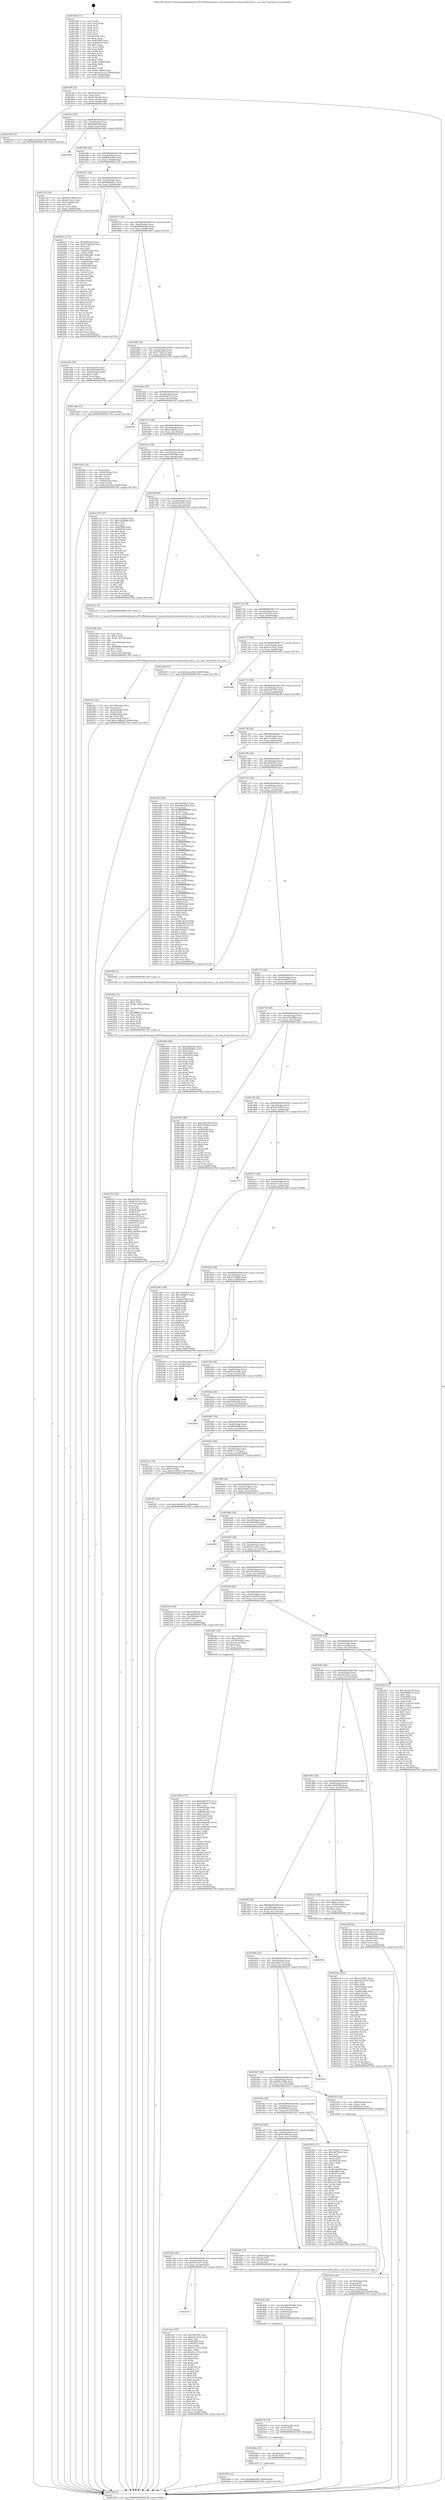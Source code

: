 digraph "0x401590" {
  label = "0x401590 (/mnt/c/Users/mathe/Desktop/tcc/POCII/binaries/extr_linuxarchumdrivershostaudio_kern.c_set_dsp_Final-ollvm.out::main(0))"
  labelloc = "t"
  node[shape=record]

  Entry [label="",width=0.3,height=0.3,shape=circle,fillcolor=black,style=filled]
  "0x4015ff" [label="{
     0x4015ff [32]\l
     | [instrs]\l
     &nbsp;&nbsp;0x4015ff \<+6\>: mov -0x90(%rbp),%eax\l
     &nbsp;&nbsp;0x401605 \<+2\>: mov %eax,%ecx\l
     &nbsp;&nbsp;0x401607 \<+6\>: sub $0x8118a426,%ecx\l
     &nbsp;&nbsp;0x40160d \<+6\>: mov %eax,-0xa4(%rbp)\l
     &nbsp;&nbsp;0x401613 \<+6\>: mov %ecx,-0xa8(%rbp)\l
     &nbsp;&nbsp;0x401619 \<+6\>: je 0000000000402109 \<main+0xb79\>\l
  }"]
  "0x402109" [label="{
     0x402109 [15]\l
     | [instrs]\l
     &nbsp;&nbsp;0x402109 \<+10\>: movl $0x1be5a023,-0x90(%rbp)\l
     &nbsp;&nbsp;0x402113 \<+5\>: jmp 0000000000402784 \<main+0x11f4\>\l
  }"]
  "0x40161f" [label="{
     0x40161f [28]\l
     | [instrs]\l
     &nbsp;&nbsp;0x40161f \<+5\>: jmp 0000000000401624 \<main+0x94\>\l
     &nbsp;&nbsp;0x401624 \<+6\>: mov -0xa4(%rbp),%eax\l
     &nbsp;&nbsp;0x40162a \<+5\>: sub $0x85884cf0,%eax\l
     &nbsp;&nbsp;0x40162f \<+6\>: mov %eax,-0xac(%rbp)\l
     &nbsp;&nbsp;0x401635 \<+6\>: je 00000000004024b4 \<main+0xf24\>\l
  }"]
  Exit [label="",width=0.3,height=0.3,shape=circle,fillcolor=black,style=filled,peripheries=2]
  "0x4024b4" [label="{
     0x4024b4\l
  }", style=dashed]
  "0x40163b" [label="{
     0x40163b [28]\l
     | [instrs]\l
     &nbsp;&nbsp;0x40163b \<+5\>: jmp 0000000000401640 \<main+0xb0\>\l
     &nbsp;&nbsp;0x401640 \<+6\>: mov -0xa4(%rbp),%eax\l
     &nbsp;&nbsp;0x401646 \<+5\>: sub $0x868e2904,%eax\l
     &nbsp;&nbsp;0x40164b \<+6\>: mov %eax,-0xb0(%rbp)\l
     &nbsp;&nbsp;0x401651 \<+6\>: je 0000000000401c20 \<main+0x690\>\l
  }"]
  "0x402496" [label="{
     0x402496 [15]\l
     | [instrs]\l
     &nbsp;&nbsp;0x402496 \<+10\>: movl $0xf480e099,-0x90(%rbp)\l
     &nbsp;&nbsp;0x4024a0 \<+5\>: jmp 0000000000402784 \<main+0x11f4\>\l
  }"]
  "0x401c20" [label="{
     0x401c20 [30]\l
     | [instrs]\l
     &nbsp;&nbsp;0x401c20 \<+5\>: mov $0x60bc769b,%eax\l
     &nbsp;&nbsp;0x401c25 \<+5\>: mov $0xd11ed2c,%ecx\l
     &nbsp;&nbsp;0x401c2a \<+3\>: mov -0x31(%rbp),%dl\l
     &nbsp;&nbsp;0x401c2d \<+3\>: test $0x1,%dl\l
     &nbsp;&nbsp;0x401c30 \<+3\>: cmovne %ecx,%eax\l
     &nbsp;&nbsp;0x401c33 \<+6\>: mov %eax,-0x90(%rbp)\l
     &nbsp;&nbsp;0x401c39 \<+5\>: jmp 0000000000402784 \<main+0x11f4\>\l
  }"]
  "0x401657" [label="{
     0x401657 [28]\l
     | [instrs]\l
     &nbsp;&nbsp;0x401657 \<+5\>: jmp 000000000040165c \<main+0xcc\>\l
     &nbsp;&nbsp;0x40165c \<+6\>: mov -0xa4(%rbp),%eax\l
     &nbsp;&nbsp;0x401662 \<+5\>: sub $0x8abbb81c,%eax\l
     &nbsp;&nbsp;0x401667 \<+6\>: mov %eax,-0xb4(%rbp)\l
     &nbsp;&nbsp;0x40166d \<+6\>: je 000000000040205c \<main+0xacc\>\l
  }"]
  "0x40248a" [label="{
     0x40248a [12]\l
     | [instrs]\l
     &nbsp;&nbsp;0x40248a \<+4\>: mov -0x50(%rbp),%rdi\l
     &nbsp;&nbsp;0x40248e \<+3\>: mov (%rdi),%rdi\l
     &nbsp;&nbsp;0x402491 \<+5\>: call 0000000000401030 \<free@plt\>\l
     | [calls]\l
     &nbsp;&nbsp;0x401030 \{1\} (unknown)\l
  }"]
  "0x40205c" [label="{
     0x40205c [173]\l
     | [instrs]\l
     &nbsp;&nbsp;0x40205c \<+5\>: mov $0xf2fbb2d4,%eax\l
     &nbsp;&nbsp;0x402061 \<+5\>: mov $0x8118a426,%ecx\l
     &nbsp;&nbsp;0x402066 \<+2\>: mov $0x1,%dl\l
     &nbsp;&nbsp;0x402068 \<+2\>: xor %esi,%esi\l
     &nbsp;&nbsp;0x40206a \<+4\>: mov -0x60(%rbp),%rdi\l
     &nbsp;&nbsp;0x40206e \<+3\>: mov (%rdi),%r8d\l
     &nbsp;&nbsp;0x402071 \<+7\>: add $0x5e9ba987,%r8d\l
     &nbsp;&nbsp;0x402078 \<+4\>: add $0x1,%r8d\l
     &nbsp;&nbsp;0x40207c \<+7\>: sub $0x5e9ba987,%r8d\l
     &nbsp;&nbsp;0x402083 \<+4\>: mov -0x60(%rbp),%rdi\l
     &nbsp;&nbsp;0x402087 \<+3\>: mov %r8d,(%rdi)\l
     &nbsp;&nbsp;0x40208a \<+8\>: mov 0x405060,%r8d\l
     &nbsp;&nbsp;0x402092 \<+8\>: mov 0x405070,%r9d\l
     &nbsp;&nbsp;0x40209a \<+3\>: sub $0x1,%esi\l
     &nbsp;&nbsp;0x40209d \<+3\>: mov %r8d,%r10d\l
     &nbsp;&nbsp;0x4020a0 \<+3\>: add %esi,%r10d\l
     &nbsp;&nbsp;0x4020a3 \<+4\>: imul %r10d,%r8d\l
     &nbsp;&nbsp;0x4020a7 \<+4\>: and $0x1,%r8d\l
     &nbsp;&nbsp;0x4020ab \<+4\>: cmp $0x0,%r8d\l
     &nbsp;&nbsp;0x4020af \<+4\>: sete %r11b\l
     &nbsp;&nbsp;0x4020b3 \<+4\>: cmp $0xa,%r9d\l
     &nbsp;&nbsp;0x4020b7 \<+3\>: setl %bl\l
     &nbsp;&nbsp;0x4020ba \<+3\>: mov %r11b,%r14b\l
     &nbsp;&nbsp;0x4020bd \<+4\>: xor $0xff,%r14b\l
     &nbsp;&nbsp;0x4020c1 \<+3\>: mov %bl,%r15b\l
     &nbsp;&nbsp;0x4020c4 \<+4\>: xor $0xff,%r15b\l
     &nbsp;&nbsp;0x4020c8 \<+3\>: xor $0x0,%dl\l
     &nbsp;&nbsp;0x4020cb \<+3\>: mov %r14b,%r12b\l
     &nbsp;&nbsp;0x4020ce \<+4\>: and $0x0,%r12b\l
     &nbsp;&nbsp;0x4020d2 \<+3\>: and %dl,%r11b\l
     &nbsp;&nbsp;0x4020d5 \<+3\>: mov %r15b,%r13b\l
     &nbsp;&nbsp;0x4020d8 \<+4\>: and $0x0,%r13b\l
     &nbsp;&nbsp;0x4020dc \<+2\>: and %dl,%bl\l
     &nbsp;&nbsp;0x4020de \<+3\>: or %r11b,%r12b\l
     &nbsp;&nbsp;0x4020e1 \<+3\>: or %bl,%r13b\l
     &nbsp;&nbsp;0x4020e4 \<+3\>: xor %r13b,%r12b\l
     &nbsp;&nbsp;0x4020e7 \<+3\>: or %r15b,%r14b\l
     &nbsp;&nbsp;0x4020ea \<+4\>: xor $0xff,%r14b\l
     &nbsp;&nbsp;0x4020ee \<+3\>: or $0x0,%dl\l
     &nbsp;&nbsp;0x4020f1 \<+3\>: and %dl,%r14b\l
     &nbsp;&nbsp;0x4020f4 \<+3\>: or %r14b,%r12b\l
     &nbsp;&nbsp;0x4020f7 \<+4\>: test $0x1,%r12b\l
     &nbsp;&nbsp;0x4020fb \<+3\>: cmovne %ecx,%eax\l
     &nbsp;&nbsp;0x4020fe \<+6\>: mov %eax,-0x90(%rbp)\l
     &nbsp;&nbsp;0x402104 \<+5\>: jmp 0000000000402784 \<main+0x11f4\>\l
  }"]
  "0x401673" [label="{
     0x401673 [28]\l
     | [instrs]\l
     &nbsp;&nbsp;0x401673 \<+5\>: jmp 0000000000401678 \<main+0xe8\>\l
     &nbsp;&nbsp;0x401678 \<+6\>: mov -0xa4(%rbp),%eax\l
     &nbsp;&nbsp;0x40167e \<+5\>: sub $0x96b6a566,%eax\l
     &nbsp;&nbsp;0x401683 \<+6\>: mov %eax,-0xb8(%rbp)\l
     &nbsp;&nbsp;0x401689 \<+6\>: je 0000000000401d43 \<main+0x7b3\>\l
  }"]
  "0x402478" [label="{
     0x402478 [18]\l
     | [instrs]\l
     &nbsp;&nbsp;0x402478 \<+4\>: mov -0x68(%rbp),%rdi\l
     &nbsp;&nbsp;0x40247c \<+3\>: mov (%rdi),%rdi\l
     &nbsp;&nbsp;0x40247f \<+6\>: mov %eax,-0x15c(%rbp)\l
     &nbsp;&nbsp;0x402485 \<+5\>: call 0000000000401030 \<free@plt\>\l
     | [calls]\l
     &nbsp;&nbsp;0x401030 \{1\} (unknown)\l
  }"]
  "0x401d43" [label="{
     0x401d43 [30]\l
     | [instrs]\l
     &nbsp;&nbsp;0x401d43 \<+5\>: mov $0x2beebf7,%eax\l
     &nbsp;&nbsp;0x401d48 \<+5\>: mov $0xe936296f,%ecx\l
     &nbsp;&nbsp;0x401d4d \<+3\>: mov -0x30(%rbp),%edx\l
     &nbsp;&nbsp;0x401d50 \<+3\>: cmp $0x0,%edx\l
     &nbsp;&nbsp;0x401d53 \<+3\>: cmove %ecx,%eax\l
     &nbsp;&nbsp;0x401d56 \<+6\>: mov %eax,-0x90(%rbp)\l
     &nbsp;&nbsp;0x401d5c \<+5\>: jmp 0000000000402784 \<main+0x11f4\>\l
  }"]
  "0x40168f" [label="{
     0x40168f [28]\l
     | [instrs]\l
     &nbsp;&nbsp;0x40168f \<+5\>: jmp 0000000000401694 \<main+0x104\>\l
     &nbsp;&nbsp;0x401694 \<+6\>: mov -0xa4(%rbp),%eax\l
     &nbsp;&nbsp;0x40169a \<+5\>: sub $0x97fdd6c5,%eax\l
     &nbsp;&nbsp;0x40169f \<+6\>: mov %eax,-0xbc(%rbp)\l
     &nbsp;&nbsp;0x4016a5 \<+6\>: je 0000000000401e80 \<main+0x8f0\>\l
  }"]
  "0x40245b" [label="{
     0x40245b [29]\l
     | [instrs]\l
     &nbsp;&nbsp;0x40245b \<+10\>: movabs $0x4030b6,%rdi\l
     &nbsp;&nbsp;0x402465 \<+4\>: mov -0x40(%rbp),%rsi\l
     &nbsp;&nbsp;0x402469 \<+2\>: mov %eax,(%rsi)\l
     &nbsp;&nbsp;0x40246b \<+4\>: mov -0x40(%rbp),%rsi\l
     &nbsp;&nbsp;0x40246f \<+2\>: mov (%rsi),%esi\l
     &nbsp;&nbsp;0x402471 \<+2\>: mov $0x0,%al\l
     &nbsp;&nbsp;0x402473 \<+5\>: call 0000000000401040 \<printf@plt\>\l
     | [calls]\l
     &nbsp;&nbsp;0x401040 \{1\} (unknown)\l
  }"]
  "0x401e80" [label="{
     0x401e80 [15]\l
     | [instrs]\l
     &nbsp;&nbsp;0x401e80 \<+10\>: movl $0x1be5a023,-0x90(%rbp)\l
     &nbsp;&nbsp;0x401e8a \<+5\>: jmp 0000000000402784 \<main+0x11f4\>\l
  }"]
  "0x4016ab" [label="{
     0x4016ab [28]\l
     | [instrs]\l
     &nbsp;&nbsp;0x4016ab \<+5\>: jmp 00000000004016b0 \<main+0x120\>\l
     &nbsp;&nbsp;0x4016b0 \<+6\>: mov -0xa4(%rbp),%eax\l
     &nbsp;&nbsp;0x4016b6 \<+5\>: sub $0x9fdaf512,%eax\l
     &nbsp;&nbsp;0x4016bb \<+6\>: mov %eax,-0xc0(%rbp)\l
     &nbsp;&nbsp;0x4016c1 \<+6\>: je 000000000040250f \<main+0xf7f\>\l
  }"]
  "0x4023fc" [label="{
     0x4023fc [42]\l
     | [instrs]\l
     &nbsp;&nbsp;0x4023fc \<+6\>: mov -0x158(%rbp),%ecx\l
     &nbsp;&nbsp;0x402402 \<+3\>: imul %eax,%ecx\l
     &nbsp;&nbsp;0x402405 \<+4\>: mov -0x50(%rbp),%rdi\l
     &nbsp;&nbsp;0x402409 \<+3\>: mov (%rdi),%rdi\l
     &nbsp;&nbsp;0x40240c \<+4\>: mov -0x48(%rbp),%r8\l
     &nbsp;&nbsp;0x402410 \<+3\>: movslq (%r8),%r8\l
     &nbsp;&nbsp;0x402413 \<+4\>: mov %ecx,(%rdi,%r8,4)\l
     &nbsp;&nbsp;0x402417 \<+10\>: movl $0xa1d8b62f,-0x90(%rbp)\l
     &nbsp;&nbsp;0x402421 \<+5\>: jmp 0000000000402784 \<main+0x11f4\>\l
  }"]
  "0x40250f" [label="{
     0x40250f\l
  }", style=dashed]
  "0x4016c7" [label="{
     0x4016c7 [28]\l
     | [instrs]\l
     &nbsp;&nbsp;0x4016c7 \<+5\>: jmp 00000000004016cc \<main+0x13c\>\l
     &nbsp;&nbsp;0x4016cc \<+6\>: mov -0xa4(%rbp),%eax\l
     &nbsp;&nbsp;0x4016d2 \<+5\>: sub $0xa1d8b62f,%eax\l
     &nbsp;&nbsp;0x4016d7 \<+6\>: mov %eax,-0xc4(%rbp)\l
     &nbsp;&nbsp;0x4016dd \<+6\>: je 0000000000402426 \<main+0xe96\>\l
  }"]
  "0x4023d0" [label="{
     0x4023d0 [44]\l
     | [instrs]\l
     &nbsp;&nbsp;0x4023d0 \<+2\>: xor %ecx,%ecx\l
     &nbsp;&nbsp;0x4023d2 \<+5\>: mov $0x2,%edx\l
     &nbsp;&nbsp;0x4023d7 \<+6\>: mov %edx,-0x154(%rbp)\l
     &nbsp;&nbsp;0x4023dd \<+1\>: cltd\l
     &nbsp;&nbsp;0x4023de \<+6\>: mov -0x154(%rbp),%esi\l
     &nbsp;&nbsp;0x4023e4 \<+2\>: idiv %esi\l
     &nbsp;&nbsp;0x4023e6 \<+6\>: imul $0xfffffffe,%edx,%edx\l
     &nbsp;&nbsp;0x4023ec \<+3\>: sub $0x1,%ecx\l
     &nbsp;&nbsp;0x4023ef \<+2\>: sub %ecx,%edx\l
     &nbsp;&nbsp;0x4023f1 \<+6\>: mov %edx,-0x158(%rbp)\l
     &nbsp;&nbsp;0x4023f7 \<+5\>: call 0000000000401160 \<next_i\>\l
     | [calls]\l
     &nbsp;&nbsp;0x401160 \{1\} (/mnt/c/Users/mathe/Desktop/tcc/POCII/binaries/extr_linuxarchumdrivershostaudio_kern.c_set_dsp_Final-ollvm.out::next_i)\l
  }"]
  "0x402426" [label="{
     0x402426 [34]\l
     | [instrs]\l
     &nbsp;&nbsp;0x402426 \<+2\>: xor %eax,%eax\l
     &nbsp;&nbsp;0x402428 \<+4\>: mov -0x48(%rbp),%rcx\l
     &nbsp;&nbsp;0x40242c \<+2\>: mov (%rcx),%edx\l
     &nbsp;&nbsp;0x40242e \<+3\>: sub $0x1,%eax\l
     &nbsp;&nbsp;0x402431 \<+2\>: sub %eax,%edx\l
     &nbsp;&nbsp;0x402433 \<+4\>: mov -0x48(%rbp),%rcx\l
     &nbsp;&nbsp;0x402437 \<+2\>: mov %edx,(%rcx)\l
     &nbsp;&nbsp;0x402439 \<+10\>: movl $0x1aeccf4d,-0x90(%rbp)\l
     &nbsp;&nbsp;0x402443 \<+5\>: jmp 0000000000402784 \<main+0x11f4\>\l
  }"]
  "0x4016e3" [label="{
     0x4016e3 [28]\l
     | [instrs]\l
     &nbsp;&nbsp;0x4016e3 \<+5\>: jmp 00000000004016e8 \<main+0x158\>\l
     &nbsp;&nbsp;0x4016e8 \<+6\>: mov -0xa4(%rbp),%eax\l
     &nbsp;&nbsp;0x4016ee \<+5\>: sub $0xa5596186,%eax\l
     &nbsp;&nbsp;0x4016f3 \<+6\>: mov %eax,-0xc8(%rbp)\l
     &nbsp;&nbsp;0x4016f9 \<+6\>: je 0000000000402118 \<main+0xb88\>\l
  }"]
  "0x4021be" [label="{
     0x4021be [162]\l
     | [instrs]\l
     &nbsp;&nbsp;0x4021be \<+5\>: mov $0xc2358fcc,%ecx\l
     &nbsp;&nbsp;0x4021c3 \<+5\>: mov $0xac87a37b,%edx\l
     &nbsp;&nbsp;0x4021c8 \<+3\>: mov $0x1,%sil\l
     &nbsp;&nbsp;0x4021cb \<+3\>: xor %r8d,%r8d\l
     &nbsp;&nbsp;0x4021ce \<+4\>: mov -0x50(%rbp),%rdi\l
     &nbsp;&nbsp;0x4021d2 \<+3\>: mov %rax,(%rdi)\l
     &nbsp;&nbsp;0x4021d5 \<+4\>: mov -0x48(%rbp),%rax\l
     &nbsp;&nbsp;0x4021d9 \<+6\>: movl $0x0,(%rax)\l
     &nbsp;&nbsp;0x4021df \<+8\>: mov 0x405060,%r9d\l
     &nbsp;&nbsp;0x4021e7 \<+8\>: mov 0x405070,%r10d\l
     &nbsp;&nbsp;0x4021ef \<+4\>: sub $0x1,%r8d\l
     &nbsp;&nbsp;0x4021f3 \<+3\>: mov %r9d,%r11d\l
     &nbsp;&nbsp;0x4021f6 \<+3\>: add %r8d,%r11d\l
     &nbsp;&nbsp;0x4021f9 \<+4\>: imul %r11d,%r9d\l
     &nbsp;&nbsp;0x4021fd \<+4\>: and $0x1,%r9d\l
     &nbsp;&nbsp;0x402201 \<+4\>: cmp $0x0,%r9d\l
     &nbsp;&nbsp;0x402205 \<+3\>: sete %bl\l
     &nbsp;&nbsp;0x402208 \<+4\>: cmp $0xa,%r10d\l
     &nbsp;&nbsp;0x40220c \<+4\>: setl %r14b\l
     &nbsp;&nbsp;0x402210 \<+3\>: mov %bl,%r15b\l
     &nbsp;&nbsp;0x402213 \<+4\>: xor $0xff,%r15b\l
     &nbsp;&nbsp;0x402217 \<+3\>: mov %r14b,%r12b\l
     &nbsp;&nbsp;0x40221a \<+4\>: xor $0xff,%r12b\l
     &nbsp;&nbsp;0x40221e \<+4\>: xor $0x0,%sil\l
     &nbsp;&nbsp;0x402222 \<+3\>: mov %r15b,%r13b\l
     &nbsp;&nbsp;0x402225 \<+4\>: and $0x0,%r13b\l
     &nbsp;&nbsp;0x402229 \<+3\>: and %sil,%bl\l
     &nbsp;&nbsp;0x40222c \<+3\>: mov %r12b,%al\l
     &nbsp;&nbsp;0x40222f \<+2\>: and $0x0,%al\l
     &nbsp;&nbsp;0x402231 \<+3\>: and %sil,%r14b\l
     &nbsp;&nbsp;0x402234 \<+3\>: or %bl,%r13b\l
     &nbsp;&nbsp;0x402237 \<+3\>: or %r14b,%al\l
     &nbsp;&nbsp;0x40223a \<+3\>: xor %al,%r13b\l
     &nbsp;&nbsp;0x40223d \<+3\>: or %r12b,%r15b\l
     &nbsp;&nbsp;0x402240 \<+4\>: xor $0xff,%r15b\l
     &nbsp;&nbsp;0x402244 \<+4\>: or $0x0,%sil\l
     &nbsp;&nbsp;0x402248 \<+3\>: and %sil,%r15b\l
     &nbsp;&nbsp;0x40224b \<+3\>: or %r15b,%r13b\l
     &nbsp;&nbsp;0x40224e \<+4\>: test $0x1,%r13b\l
     &nbsp;&nbsp;0x402252 \<+3\>: cmovne %edx,%ecx\l
     &nbsp;&nbsp;0x402255 \<+6\>: mov %ecx,-0x90(%rbp)\l
     &nbsp;&nbsp;0x40225b \<+5\>: jmp 0000000000402784 \<main+0x11f4\>\l
  }"]
  "0x402118" [label="{
     0x402118 [137]\l
     | [instrs]\l
     &nbsp;&nbsp;0x402118 \<+5\>: mov $0xc2358fcc,%eax\l
     &nbsp;&nbsp;0x40211d \<+5\>: mov $0x1db564f9,%ecx\l
     &nbsp;&nbsp;0x402122 \<+2\>: mov $0x1,%dl\l
     &nbsp;&nbsp;0x402124 \<+2\>: xor %esi,%esi\l
     &nbsp;&nbsp;0x402126 \<+7\>: mov 0x405060,%edi\l
     &nbsp;&nbsp;0x40212d \<+8\>: mov 0x405070,%r8d\l
     &nbsp;&nbsp;0x402135 \<+3\>: sub $0x1,%esi\l
     &nbsp;&nbsp;0x402138 \<+3\>: mov %edi,%r9d\l
     &nbsp;&nbsp;0x40213b \<+3\>: add %esi,%r9d\l
     &nbsp;&nbsp;0x40213e \<+4\>: imul %r9d,%edi\l
     &nbsp;&nbsp;0x402142 \<+3\>: and $0x1,%edi\l
     &nbsp;&nbsp;0x402145 \<+3\>: cmp $0x0,%edi\l
     &nbsp;&nbsp;0x402148 \<+4\>: sete %r10b\l
     &nbsp;&nbsp;0x40214c \<+4\>: cmp $0xa,%r8d\l
     &nbsp;&nbsp;0x402150 \<+4\>: setl %r11b\l
     &nbsp;&nbsp;0x402154 \<+3\>: mov %r10b,%bl\l
     &nbsp;&nbsp;0x402157 \<+3\>: xor $0xff,%bl\l
     &nbsp;&nbsp;0x40215a \<+3\>: mov %r11b,%r14b\l
     &nbsp;&nbsp;0x40215d \<+4\>: xor $0xff,%r14b\l
     &nbsp;&nbsp;0x402161 \<+3\>: xor $0x1,%dl\l
     &nbsp;&nbsp;0x402164 \<+3\>: mov %bl,%r15b\l
     &nbsp;&nbsp;0x402167 \<+4\>: and $0xff,%r15b\l
     &nbsp;&nbsp;0x40216b \<+3\>: and %dl,%r10b\l
     &nbsp;&nbsp;0x40216e \<+3\>: mov %r14b,%r12b\l
     &nbsp;&nbsp;0x402171 \<+4\>: and $0xff,%r12b\l
     &nbsp;&nbsp;0x402175 \<+3\>: and %dl,%r11b\l
     &nbsp;&nbsp;0x402178 \<+3\>: or %r10b,%r15b\l
     &nbsp;&nbsp;0x40217b \<+3\>: or %r11b,%r12b\l
     &nbsp;&nbsp;0x40217e \<+3\>: xor %r12b,%r15b\l
     &nbsp;&nbsp;0x402181 \<+3\>: or %r14b,%bl\l
     &nbsp;&nbsp;0x402184 \<+3\>: xor $0xff,%bl\l
     &nbsp;&nbsp;0x402187 \<+3\>: or $0x1,%dl\l
     &nbsp;&nbsp;0x40218a \<+2\>: and %dl,%bl\l
     &nbsp;&nbsp;0x40218c \<+3\>: or %bl,%r15b\l
     &nbsp;&nbsp;0x40218f \<+4\>: test $0x1,%r15b\l
     &nbsp;&nbsp;0x402193 \<+3\>: cmovne %ecx,%eax\l
     &nbsp;&nbsp;0x402196 \<+6\>: mov %eax,-0x90(%rbp)\l
     &nbsp;&nbsp;0x40219c \<+5\>: jmp 0000000000402784 \<main+0x11f4\>\l
  }"]
  "0x4016ff" [label="{
     0x4016ff [28]\l
     | [instrs]\l
     &nbsp;&nbsp;0x4016ff \<+5\>: jmp 0000000000401704 \<main+0x174\>\l
     &nbsp;&nbsp;0x401704 \<+6\>: mov -0xa4(%rbp),%eax\l
     &nbsp;&nbsp;0x40170a \<+5\>: sub $0xa9cdc024,%eax\l
     &nbsp;&nbsp;0x40170f \<+6\>: mov %eax,-0xcc(%rbp)\l
     &nbsp;&nbsp;0x401715 \<+6\>: je 00000000004023cb \<main+0xe3b\>\l
  }"]
  "0x401f7f" [label="{
     0x401f7f [120]\l
     | [instrs]\l
     &nbsp;&nbsp;0x401f7f \<+5\>: mov $0xcb876f6,%ecx\l
     &nbsp;&nbsp;0x401f84 \<+5\>: mov $0xffc757cf,%edx\l
     &nbsp;&nbsp;0x401f89 \<+6\>: mov -0x150(%rbp),%esi\l
     &nbsp;&nbsp;0x401f8f \<+3\>: imul %eax,%esi\l
     &nbsp;&nbsp;0x401f92 \<+3\>: mov %sil,%r8b\l
     &nbsp;&nbsp;0x401f95 \<+4\>: mov -0x68(%rbp),%r9\l
     &nbsp;&nbsp;0x401f99 \<+3\>: mov (%r9),%r9\l
     &nbsp;&nbsp;0x401f9c \<+4\>: mov -0x60(%rbp),%r10\l
     &nbsp;&nbsp;0x401fa0 \<+3\>: movslq (%r10),%r10\l
     &nbsp;&nbsp;0x401fa3 \<+4\>: mov %r8b,(%r9,%r10,1)\l
     &nbsp;&nbsp;0x401fa7 \<+7\>: mov 0x405060,%eax\l
     &nbsp;&nbsp;0x401fae \<+7\>: mov 0x405070,%esi\l
     &nbsp;&nbsp;0x401fb5 \<+2\>: mov %eax,%edi\l
     &nbsp;&nbsp;0x401fb7 \<+6\>: add $0x2168c8cd,%edi\l
     &nbsp;&nbsp;0x401fbd \<+3\>: sub $0x1,%edi\l
     &nbsp;&nbsp;0x401fc0 \<+6\>: sub $0x2168c8cd,%edi\l
     &nbsp;&nbsp;0x401fc6 \<+3\>: imul %edi,%eax\l
     &nbsp;&nbsp;0x401fc9 \<+3\>: and $0x1,%eax\l
     &nbsp;&nbsp;0x401fcc \<+3\>: cmp $0x0,%eax\l
     &nbsp;&nbsp;0x401fcf \<+4\>: sete %r8b\l
     &nbsp;&nbsp;0x401fd3 \<+3\>: cmp $0xa,%esi\l
     &nbsp;&nbsp;0x401fd6 \<+4\>: setl %r11b\l
     &nbsp;&nbsp;0x401fda \<+3\>: mov %r8b,%bl\l
     &nbsp;&nbsp;0x401fdd \<+3\>: and %r11b,%bl\l
     &nbsp;&nbsp;0x401fe0 \<+3\>: xor %r11b,%r8b\l
     &nbsp;&nbsp;0x401fe3 \<+3\>: or %r8b,%bl\l
     &nbsp;&nbsp;0x401fe6 \<+3\>: test $0x1,%bl\l
     &nbsp;&nbsp;0x401fe9 \<+3\>: cmovne %edx,%ecx\l
     &nbsp;&nbsp;0x401fec \<+6\>: mov %ecx,-0x90(%rbp)\l
     &nbsp;&nbsp;0x401ff2 \<+5\>: jmp 0000000000402784 \<main+0x11f4\>\l
  }"]
  "0x4023cb" [label="{
     0x4023cb [5]\l
     | [instrs]\l
     &nbsp;&nbsp;0x4023cb \<+5\>: call 0000000000401160 \<next_i\>\l
     | [calls]\l
     &nbsp;&nbsp;0x401160 \{1\} (/mnt/c/Users/mathe/Desktop/tcc/POCII/binaries/extr_linuxarchumdrivershostaudio_kern.c_set_dsp_Final-ollvm.out::next_i)\l
  }"]
  "0x40171b" [label="{
     0x40171b [28]\l
     | [instrs]\l
     &nbsp;&nbsp;0x40171b \<+5\>: jmp 0000000000401720 \<main+0x190\>\l
     &nbsp;&nbsp;0x401720 \<+6\>: mov -0xa4(%rbp),%eax\l
     &nbsp;&nbsp;0x401726 \<+5\>: sub $0xac87a37b,%eax\l
     &nbsp;&nbsp;0x40172b \<+6\>: mov %eax,-0xd0(%rbp)\l
     &nbsp;&nbsp;0x401731 \<+6\>: je 0000000000402260 \<main+0xcd0\>\l
  }"]
  "0x401f4b" [label="{
     0x401f4b [52]\l
     | [instrs]\l
     &nbsp;&nbsp;0x401f4b \<+2\>: xor %ecx,%ecx\l
     &nbsp;&nbsp;0x401f4d \<+5\>: mov $0x2,%edx\l
     &nbsp;&nbsp;0x401f52 \<+6\>: mov %edx,-0x14c(%rbp)\l
     &nbsp;&nbsp;0x401f58 \<+1\>: cltd\l
     &nbsp;&nbsp;0x401f59 \<+6\>: mov -0x14c(%rbp),%esi\l
     &nbsp;&nbsp;0x401f5f \<+2\>: idiv %esi\l
     &nbsp;&nbsp;0x401f61 \<+6\>: imul $0xfffffffe,%edx,%edx\l
     &nbsp;&nbsp;0x401f67 \<+2\>: mov %ecx,%edi\l
     &nbsp;&nbsp;0x401f69 \<+2\>: sub %edx,%edi\l
     &nbsp;&nbsp;0x401f6b \<+2\>: mov %ecx,%edx\l
     &nbsp;&nbsp;0x401f6d \<+3\>: sub $0x1,%edx\l
     &nbsp;&nbsp;0x401f70 \<+2\>: add %edx,%edi\l
     &nbsp;&nbsp;0x401f72 \<+2\>: sub %edi,%ecx\l
     &nbsp;&nbsp;0x401f74 \<+6\>: mov %ecx,-0x150(%rbp)\l
     &nbsp;&nbsp;0x401f7a \<+5\>: call 0000000000401160 \<next_i\>\l
     | [calls]\l
     &nbsp;&nbsp;0x401160 \{1\} (/mnt/c/Users/mathe/Desktop/tcc/POCII/binaries/extr_linuxarchumdrivershostaudio_kern.c_set_dsp_Final-ollvm.out::next_i)\l
  }"]
  "0x402260" [label="{
     0x402260 [15]\l
     | [instrs]\l
     &nbsp;&nbsp;0x402260 \<+10\>: movl $0x1aeccf4d,-0x90(%rbp)\l
     &nbsp;&nbsp;0x40226a \<+5\>: jmp 0000000000402784 \<main+0x11f4\>\l
  }"]
  "0x401737" [label="{
     0x401737 [28]\l
     | [instrs]\l
     &nbsp;&nbsp;0x401737 \<+5\>: jmp 000000000040173c \<main+0x1ac\>\l
     &nbsp;&nbsp;0x40173c \<+6\>: mov -0xa4(%rbp),%eax\l
     &nbsp;&nbsp;0x401742 \<+5\>: sub $0xacc392e2,%eax\l
     &nbsp;&nbsp;0x401747 \<+6\>: mov %eax,-0xd4(%rbp)\l
     &nbsp;&nbsp;0x40174d \<+6\>: je 0000000000401d06 \<main+0x776\>\l
  }"]
  "0x401a47" [label="{
     0x401a47\l
  }", style=dashed]
  "0x401d06" [label="{
     0x401d06\l
  }", style=dashed]
  "0x401753" [label="{
     0x401753 [28]\l
     | [instrs]\l
     &nbsp;&nbsp;0x401753 \<+5\>: jmp 0000000000401758 \<main+0x1c8\>\l
     &nbsp;&nbsp;0x401758 \<+6\>: mov -0xa4(%rbp),%eax\l
     &nbsp;&nbsp;0x40175e \<+5\>: sub $0xba467974,%eax\l
     &nbsp;&nbsp;0x401763 \<+6\>: mov %eax,-0xd8(%rbp)\l
     &nbsp;&nbsp;0x401769 \<+6\>: je 0000000000402646 \<main+0x10b6\>\l
  }"]
  "0x401eb3" [label="{
     0x401eb3 [147]\l
     | [instrs]\l
     &nbsp;&nbsp;0x401eb3 \<+5\>: mov $0xcb876f6,%eax\l
     &nbsp;&nbsp;0x401eb8 \<+5\>: mov $0xc8e7202a,%ecx\l
     &nbsp;&nbsp;0x401ebd \<+2\>: mov $0x1,%dl\l
     &nbsp;&nbsp;0x401ebf \<+7\>: mov 0x405060,%esi\l
     &nbsp;&nbsp;0x401ec6 \<+7\>: mov 0x405070,%edi\l
     &nbsp;&nbsp;0x401ecd \<+3\>: mov %esi,%r8d\l
     &nbsp;&nbsp;0x401ed0 \<+7\>: sub $0x61ec27ae,%r8d\l
     &nbsp;&nbsp;0x401ed7 \<+4\>: sub $0x1,%r8d\l
     &nbsp;&nbsp;0x401edb \<+7\>: add $0x61ec27ae,%r8d\l
     &nbsp;&nbsp;0x401ee2 \<+4\>: imul %r8d,%esi\l
     &nbsp;&nbsp;0x401ee6 \<+3\>: and $0x1,%esi\l
     &nbsp;&nbsp;0x401ee9 \<+3\>: cmp $0x0,%esi\l
     &nbsp;&nbsp;0x401eec \<+4\>: sete %r9b\l
     &nbsp;&nbsp;0x401ef0 \<+3\>: cmp $0xa,%edi\l
     &nbsp;&nbsp;0x401ef3 \<+4\>: setl %r10b\l
     &nbsp;&nbsp;0x401ef7 \<+3\>: mov %r9b,%r11b\l
     &nbsp;&nbsp;0x401efa \<+4\>: xor $0xff,%r11b\l
     &nbsp;&nbsp;0x401efe \<+3\>: mov %r10b,%bl\l
     &nbsp;&nbsp;0x401f01 \<+3\>: xor $0xff,%bl\l
     &nbsp;&nbsp;0x401f04 \<+3\>: xor $0x0,%dl\l
     &nbsp;&nbsp;0x401f07 \<+3\>: mov %r11b,%r14b\l
     &nbsp;&nbsp;0x401f0a \<+4\>: and $0x0,%r14b\l
     &nbsp;&nbsp;0x401f0e \<+3\>: and %dl,%r9b\l
     &nbsp;&nbsp;0x401f11 \<+3\>: mov %bl,%r15b\l
     &nbsp;&nbsp;0x401f14 \<+4\>: and $0x0,%r15b\l
     &nbsp;&nbsp;0x401f18 \<+3\>: and %dl,%r10b\l
     &nbsp;&nbsp;0x401f1b \<+3\>: or %r9b,%r14b\l
     &nbsp;&nbsp;0x401f1e \<+3\>: or %r10b,%r15b\l
     &nbsp;&nbsp;0x401f21 \<+3\>: xor %r15b,%r14b\l
     &nbsp;&nbsp;0x401f24 \<+3\>: or %bl,%r11b\l
     &nbsp;&nbsp;0x401f27 \<+4\>: xor $0xff,%r11b\l
     &nbsp;&nbsp;0x401f2b \<+3\>: or $0x0,%dl\l
     &nbsp;&nbsp;0x401f2e \<+3\>: and %dl,%r11b\l
     &nbsp;&nbsp;0x401f31 \<+3\>: or %r11b,%r14b\l
     &nbsp;&nbsp;0x401f34 \<+4\>: test $0x1,%r14b\l
     &nbsp;&nbsp;0x401f38 \<+3\>: cmovne %ecx,%eax\l
     &nbsp;&nbsp;0x401f3b \<+6\>: mov %eax,-0x90(%rbp)\l
     &nbsp;&nbsp;0x401f41 \<+5\>: jmp 0000000000402784 \<main+0x11f4\>\l
  }"]
  "0x402646" [label="{
     0x402646\l
  }", style=dashed]
  "0x40176f" [label="{
     0x40176f [28]\l
     | [instrs]\l
     &nbsp;&nbsp;0x40176f \<+5\>: jmp 0000000000401774 \<main+0x1e4\>\l
     &nbsp;&nbsp;0x401774 \<+6\>: mov -0xa4(%rbp),%eax\l
     &nbsp;&nbsp;0x40177a \<+5\>: sub $0xc2358fcc,%eax\l
     &nbsp;&nbsp;0x40177f \<+6\>: mov %eax,-0xdc(%rbp)\l
     &nbsp;&nbsp;0x401785 \<+6\>: je 0000000000402713 \<main+0x1183\>\l
  }"]
  "0x401a2b" [label="{
     0x401a2b [28]\l
     | [instrs]\l
     &nbsp;&nbsp;0x401a2b \<+5\>: jmp 0000000000401a30 \<main+0x4a0\>\l
     &nbsp;&nbsp;0x401a30 \<+6\>: mov -0xa4(%rbp),%eax\l
     &nbsp;&nbsp;0x401a36 \<+5\>: sub $0x69212e7c,%eax\l
     &nbsp;&nbsp;0x401a3b \<+6\>: mov %eax,-0x140(%rbp)\l
     &nbsp;&nbsp;0x401a41 \<+6\>: je 0000000000401eb3 \<main+0x923\>\l
  }"]
  "0x402713" [label="{
     0x402713\l
  }", style=dashed]
  "0x40178b" [label="{
     0x40178b [28]\l
     | [instrs]\l
     &nbsp;&nbsp;0x40178b \<+5\>: jmp 0000000000401790 \<main+0x200\>\l
     &nbsp;&nbsp;0x401790 \<+6\>: mov -0xa4(%rbp),%eax\l
     &nbsp;&nbsp;0x401796 \<+5\>: sub $0xc4f3bef7,%eax\l
     &nbsp;&nbsp;0x40179b \<+6\>: mov %eax,-0xe0(%rbp)\l
     &nbsp;&nbsp;0x4017a1 \<+6\>: je 0000000000401af3 \<main+0x563\>\l
  }"]
  "0x402448" [label="{
     0x402448 [19]\l
     | [instrs]\l
     &nbsp;&nbsp;0x402448 \<+4\>: mov -0x68(%rbp),%rax\l
     &nbsp;&nbsp;0x40244c \<+3\>: mov (%rax),%rdi\l
     &nbsp;&nbsp;0x40244f \<+4\>: mov -0x50(%rbp),%rax\l
     &nbsp;&nbsp;0x402453 \<+3\>: mov (%rax),%rsi\l
     &nbsp;&nbsp;0x402456 \<+5\>: call 00000000004013c0 \<set_dsp\>\l
     | [calls]\l
     &nbsp;&nbsp;0x4013c0 \{1\} (/mnt/c/Users/mathe/Desktop/tcc/POCII/binaries/extr_linuxarchumdrivershostaudio_kern.c_set_dsp_Final-ollvm.out::set_dsp)\l
  }"]
  "0x401af3" [label="{
     0x401af3 [301]\l
     | [instrs]\l
     &nbsp;&nbsp;0x401af3 \<+5\>: mov $0x7dd5fdc5,%eax\l
     &nbsp;&nbsp;0x401af8 \<+5\>: mov $0x868e2904,%ecx\l
     &nbsp;&nbsp;0x401afd \<+3\>: mov %rsp,%rdx\l
     &nbsp;&nbsp;0x401b00 \<+4\>: add $0xfffffffffffffff0,%rdx\l
     &nbsp;&nbsp;0x401b04 \<+3\>: mov %rdx,%rsp\l
     &nbsp;&nbsp;0x401b07 \<+7\>: mov %rdx,-0x88(%rbp)\l
     &nbsp;&nbsp;0x401b0e \<+3\>: mov %rsp,%rdx\l
     &nbsp;&nbsp;0x401b11 \<+4\>: add $0xfffffffffffffff0,%rdx\l
     &nbsp;&nbsp;0x401b15 \<+3\>: mov %rdx,%rsp\l
     &nbsp;&nbsp;0x401b18 \<+3\>: mov %rsp,%rsi\l
     &nbsp;&nbsp;0x401b1b \<+4\>: add $0xfffffffffffffff0,%rsi\l
     &nbsp;&nbsp;0x401b1f \<+3\>: mov %rsi,%rsp\l
     &nbsp;&nbsp;0x401b22 \<+4\>: mov %rsi,-0x80(%rbp)\l
     &nbsp;&nbsp;0x401b26 \<+3\>: mov %rsp,%rsi\l
     &nbsp;&nbsp;0x401b29 \<+4\>: add $0xfffffffffffffff0,%rsi\l
     &nbsp;&nbsp;0x401b2d \<+3\>: mov %rsi,%rsp\l
     &nbsp;&nbsp;0x401b30 \<+4\>: mov %rsi,-0x78(%rbp)\l
     &nbsp;&nbsp;0x401b34 \<+3\>: mov %rsp,%rsi\l
     &nbsp;&nbsp;0x401b37 \<+4\>: add $0xfffffffffffffff0,%rsi\l
     &nbsp;&nbsp;0x401b3b \<+3\>: mov %rsi,%rsp\l
     &nbsp;&nbsp;0x401b3e \<+4\>: mov %rsi,-0x70(%rbp)\l
     &nbsp;&nbsp;0x401b42 \<+3\>: mov %rsp,%rsi\l
     &nbsp;&nbsp;0x401b45 \<+4\>: add $0xfffffffffffffff0,%rsi\l
     &nbsp;&nbsp;0x401b49 \<+3\>: mov %rsi,%rsp\l
     &nbsp;&nbsp;0x401b4c \<+4\>: mov %rsi,-0x68(%rbp)\l
     &nbsp;&nbsp;0x401b50 \<+3\>: mov %rsp,%rsi\l
     &nbsp;&nbsp;0x401b53 \<+4\>: add $0xfffffffffffffff0,%rsi\l
     &nbsp;&nbsp;0x401b57 \<+3\>: mov %rsi,%rsp\l
     &nbsp;&nbsp;0x401b5a \<+4\>: mov %rsi,-0x60(%rbp)\l
     &nbsp;&nbsp;0x401b5e \<+3\>: mov %rsp,%rsi\l
     &nbsp;&nbsp;0x401b61 \<+4\>: add $0xfffffffffffffff0,%rsi\l
     &nbsp;&nbsp;0x401b65 \<+3\>: mov %rsi,%rsp\l
     &nbsp;&nbsp;0x401b68 \<+4\>: mov %rsi,-0x58(%rbp)\l
     &nbsp;&nbsp;0x401b6c \<+3\>: mov %rsp,%rsi\l
     &nbsp;&nbsp;0x401b6f \<+4\>: add $0xfffffffffffffff0,%rsi\l
     &nbsp;&nbsp;0x401b73 \<+3\>: mov %rsi,%rsp\l
     &nbsp;&nbsp;0x401b76 \<+4\>: mov %rsi,-0x50(%rbp)\l
     &nbsp;&nbsp;0x401b7a \<+3\>: mov %rsp,%rsi\l
     &nbsp;&nbsp;0x401b7d \<+4\>: add $0xfffffffffffffff0,%rsi\l
     &nbsp;&nbsp;0x401b81 \<+3\>: mov %rsi,%rsp\l
     &nbsp;&nbsp;0x401b84 \<+4\>: mov %rsi,-0x48(%rbp)\l
     &nbsp;&nbsp;0x401b88 \<+3\>: mov %rsp,%rsi\l
     &nbsp;&nbsp;0x401b8b \<+4\>: add $0xfffffffffffffff0,%rsi\l
     &nbsp;&nbsp;0x401b8f \<+3\>: mov %rsi,%rsp\l
     &nbsp;&nbsp;0x401b92 \<+4\>: mov %rsi,-0x40(%rbp)\l
     &nbsp;&nbsp;0x401b96 \<+7\>: mov -0x88(%rbp),%rsi\l
     &nbsp;&nbsp;0x401b9d \<+6\>: movl $0x0,(%rsi)\l
     &nbsp;&nbsp;0x401ba3 \<+6\>: mov -0x94(%rbp),%edi\l
     &nbsp;&nbsp;0x401ba9 \<+2\>: mov %edi,(%rdx)\l
     &nbsp;&nbsp;0x401bab \<+4\>: mov -0x80(%rbp),%rsi\l
     &nbsp;&nbsp;0x401baf \<+7\>: mov -0xa0(%rbp),%r8\l
     &nbsp;&nbsp;0x401bb6 \<+3\>: mov %r8,(%rsi)\l
     &nbsp;&nbsp;0x401bb9 \<+3\>: cmpl $0x2,(%rdx)\l
     &nbsp;&nbsp;0x401bbc \<+4\>: setne %r9b\l
     &nbsp;&nbsp;0x401bc0 \<+4\>: and $0x1,%r9b\l
     &nbsp;&nbsp;0x401bc4 \<+4\>: mov %r9b,-0x31(%rbp)\l
     &nbsp;&nbsp;0x401bc8 \<+8\>: mov 0x405060,%r10d\l
     &nbsp;&nbsp;0x401bd0 \<+8\>: mov 0x405070,%r11d\l
     &nbsp;&nbsp;0x401bd8 \<+3\>: mov %r10d,%ebx\l
     &nbsp;&nbsp;0x401bdb \<+6\>: sub $0x7b568a73,%ebx\l
     &nbsp;&nbsp;0x401be1 \<+3\>: sub $0x1,%ebx\l
     &nbsp;&nbsp;0x401be4 \<+6\>: add $0x7b568a73,%ebx\l
     &nbsp;&nbsp;0x401bea \<+4\>: imul %ebx,%r10d\l
     &nbsp;&nbsp;0x401bee \<+4\>: and $0x1,%r10d\l
     &nbsp;&nbsp;0x401bf2 \<+4\>: cmp $0x0,%r10d\l
     &nbsp;&nbsp;0x401bf6 \<+4\>: sete %r9b\l
     &nbsp;&nbsp;0x401bfa \<+4\>: cmp $0xa,%r11d\l
     &nbsp;&nbsp;0x401bfe \<+4\>: setl %r14b\l
     &nbsp;&nbsp;0x401c02 \<+3\>: mov %r9b,%r15b\l
     &nbsp;&nbsp;0x401c05 \<+3\>: and %r14b,%r15b\l
     &nbsp;&nbsp;0x401c08 \<+3\>: xor %r14b,%r9b\l
     &nbsp;&nbsp;0x401c0b \<+3\>: or %r9b,%r15b\l
     &nbsp;&nbsp;0x401c0e \<+4\>: test $0x1,%r15b\l
     &nbsp;&nbsp;0x401c12 \<+3\>: cmovne %ecx,%eax\l
     &nbsp;&nbsp;0x401c15 \<+6\>: mov %eax,-0x90(%rbp)\l
     &nbsp;&nbsp;0x401c1b \<+5\>: jmp 0000000000402784 \<main+0x11f4\>\l
  }"]
  "0x4017a7" [label="{
     0x4017a7 [28]\l
     | [instrs]\l
     &nbsp;&nbsp;0x4017a7 \<+5\>: jmp 00000000004017ac \<main+0x21c\>\l
     &nbsp;&nbsp;0x4017ac \<+6\>: mov -0xa4(%rbp),%eax\l
     &nbsp;&nbsp;0x4017b2 \<+5\>: sub $0xc8e7202a,%eax\l
     &nbsp;&nbsp;0x4017b7 \<+6\>: mov %eax,-0xe4(%rbp)\l
     &nbsp;&nbsp;0x4017bd \<+6\>: je 0000000000401f46 \<main+0x9b6\>\l
  }"]
  "0x401a0f" [label="{
     0x401a0f [28]\l
     | [instrs]\l
     &nbsp;&nbsp;0x401a0f \<+5\>: jmp 0000000000401a14 \<main+0x484\>\l
     &nbsp;&nbsp;0x401a14 \<+6\>: mov -0xa4(%rbp),%eax\l
     &nbsp;&nbsp;0x401a1a \<+5\>: sub $0x67d89cc6,%eax\l
     &nbsp;&nbsp;0x401a1f \<+6\>: mov %eax,-0x13c(%rbp)\l
     &nbsp;&nbsp;0x401a25 \<+6\>: je 0000000000402448 \<main+0xeb8\>\l
  }"]
  "0x401f46" [label="{
     0x401f46 [5]\l
     | [instrs]\l
     &nbsp;&nbsp;0x401f46 \<+5\>: call 0000000000401160 \<next_i\>\l
     | [calls]\l
     &nbsp;&nbsp;0x401160 \{1\} (/mnt/c/Users/mathe/Desktop/tcc/POCII/binaries/extr_linuxarchumdrivershostaudio_kern.c_set_dsp_Final-ollvm.out::next_i)\l
  }"]
  "0x4017c3" [label="{
     0x4017c3 [28]\l
     | [instrs]\l
     &nbsp;&nbsp;0x4017c3 \<+5\>: jmp 00000000004017c8 \<main+0x238\>\l
     &nbsp;&nbsp;0x4017c8 \<+6\>: mov -0xa4(%rbp),%eax\l
     &nbsp;&nbsp;0x4017ce \<+5\>: sub $0xc9e9487f,%eax\l
     &nbsp;&nbsp;0x4017d3 \<+6\>: mov %eax,-0xe8(%rbp)\l
     &nbsp;&nbsp;0x4017d9 \<+6\>: je 0000000000402006 \<main+0xa76\>\l
  }"]
  "0x402302" [label="{
     0x402302 [171]\l
     | [instrs]\l
     &nbsp;&nbsp;0x402302 \<+5\>: mov $0x7822d136,%eax\l
     &nbsp;&nbsp;0x402307 \<+5\>: mov $0x19079c4a,%ecx\l
     &nbsp;&nbsp;0x40230c \<+2\>: mov $0x1,%dl\l
     &nbsp;&nbsp;0x40230e \<+4\>: mov -0x48(%rbp),%rsi\l
     &nbsp;&nbsp;0x402312 \<+2\>: mov (%rsi),%edi\l
     &nbsp;&nbsp;0x402314 \<+4\>: mov -0x58(%rbp),%rsi\l
     &nbsp;&nbsp;0x402318 \<+2\>: cmp (%rsi),%edi\l
     &nbsp;&nbsp;0x40231a \<+4\>: setl %r8b\l
     &nbsp;&nbsp;0x40231e \<+4\>: and $0x1,%r8b\l
     &nbsp;&nbsp;0x402322 \<+4\>: mov %r8b,-0x29(%rbp)\l
     &nbsp;&nbsp;0x402326 \<+7\>: mov 0x405060,%edi\l
     &nbsp;&nbsp;0x40232d \<+8\>: mov 0x405070,%r9d\l
     &nbsp;&nbsp;0x402335 \<+3\>: mov %edi,%r10d\l
     &nbsp;&nbsp;0x402338 \<+7\>: sub $0xd13728bb,%r10d\l
     &nbsp;&nbsp;0x40233f \<+4\>: sub $0x1,%r10d\l
     &nbsp;&nbsp;0x402343 \<+7\>: add $0xd13728bb,%r10d\l
     &nbsp;&nbsp;0x40234a \<+4\>: imul %r10d,%edi\l
     &nbsp;&nbsp;0x40234e \<+3\>: and $0x1,%edi\l
     &nbsp;&nbsp;0x402351 \<+3\>: cmp $0x0,%edi\l
     &nbsp;&nbsp;0x402354 \<+4\>: sete %r8b\l
     &nbsp;&nbsp;0x402358 \<+4\>: cmp $0xa,%r9d\l
     &nbsp;&nbsp;0x40235c \<+4\>: setl %r11b\l
     &nbsp;&nbsp;0x402360 \<+3\>: mov %r8b,%bl\l
     &nbsp;&nbsp;0x402363 \<+3\>: xor $0xff,%bl\l
     &nbsp;&nbsp;0x402366 \<+3\>: mov %r11b,%r14b\l
     &nbsp;&nbsp;0x402369 \<+4\>: xor $0xff,%r14b\l
     &nbsp;&nbsp;0x40236d \<+3\>: xor $0x0,%dl\l
     &nbsp;&nbsp;0x402370 \<+3\>: mov %bl,%r15b\l
     &nbsp;&nbsp;0x402373 \<+4\>: and $0x0,%r15b\l
     &nbsp;&nbsp;0x402377 \<+3\>: and %dl,%r8b\l
     &nbsp;&nbsp;0x40237a \<+3\>: mov %r14b,%r12b\l
     &nbsp;&nbsp;0x40237d \<+4\>: and $0x0,%r12b\l
     &nbsp;&nbsp;0x402381 \<+3\>: and %dl,%r11b\l
     &nbsp;&nbsp;0x402384 \<+3\>: or %r8b,%r15b\l
     &nbsp;&nbsp;0x402387 \<+3\>: or %r11b,%r12b\l
     &nbsp;&nbsp;0x40238a \<+3\>: xor %r12b,%r15b\l
     &nbsp;&nbsp;0x40238d \<+3\>: or %r14b,%bl\l
     &nbsp;&nbsp;0x402390 \<+3\>: xor $0xff,%bl\l
     &nbsp;&nbsp;0x402393 \<+3\>: or $0x0,%dl\l
     &nbsp;&nbsp;0x402396 \<+2\>: and %dl,%bl\l
     &nbsp;&nbsp;0x402398 \<+3\>: or %bl,%r15b\l
     &nbsp;&nbsp;0x40239b \<+4\>: test $0x1,%r15b\l
     &nbsp;&nbsp;0x40239f \<+3\>: cmovne %ecx,%eax\l
     &nbsp;&nbsp;0x4023a2 \<+6\>: mov %eax,-0x90(%rbp)\l
     &nbsp;&nbsp;0x4023a8 \<+5\>: jmp 0000000000402784 \<main+0x11f4\>\l
  }"]
  "0x402006" [label="{
     0x402006 [86]\l
     | [instrs]\l
     &nbsp;&nbsp;0x402006 \<+5\>: mov $0xf2fbb2d4,%eax\l
     &nbsp;&nbsp;0x40200b \<+5\>: mov $0x8abbb81c,%ecx\l
     &nbsp;&nbsp;0x402010 \<+2\>: xor %edx,%edx\l
     &nbsp;&nbsp;0x402012 \<+7\>: mov 0x405060,%esi\l
     &nbsp;&nbsp;0x402019 \<+7\>: mov 0x405070,%edi\l
     &nbsp;&nbsp;0x402020 \<+3\>: sub $0x1,%edx\l
     &nbsp;&nbsp;0x402023 \<+3\>: mov %esi,%r8d\l
     &nbsp;&nbsp;0x402026 \<+3\>: add %edx,%r8d\l
     &nbsp;&nbsp;0x402029 \<+4\>: imul %r8d,%esi\l
     &nbsp;&nbsp;0x40202d \<+3\>: and $0x1,%esi\l
     &nbsp;&nbsp;0x402030 \<+3\>: cmp $0x0,%esi\l
     &nbsp;&nbsp;0x402033 \<+4\>: sete %r9b\l
     &nbsp;&nbsp;0x402037 \<+3\>: cmp $0xa,%edi\l
     &nbsp;&nbsp;0x40203a \<+4\>: setl %r10b\l
     &nbsp;&nbsp;0x40203e \<+3\>: mov %r9b,%r11b\l
     &nbsp;&nbsp;0x402041 \<+3\>: and %r10b,%r11b\l
     &nbsp;&nbsp;0x402044 \<+3\>: xor %r10b,%r9b\l
     &nbsp;&nbsp;0x402047 \<+3\>: or %r9b,%r11b\l
     &nbsp;&nbsp;0x40204a \<+4\>: test $0x1,%r11b\l
     &nbsp;&nbsp;0x40204e \<+3\>: cmovne %ecx,%eax\l
     &nbsp;&nbsp;0x402051 \<+6\>: mov %eax,-0x90(%rbp)\l
     &nbsp;&nbsp;0x402057 \<+5\>: jmp 0000000000402784 \<main+0x11f4\>\l
  }"]
  "0x4017df" [label="{
     0x4017df [28]\l
     | [instrs]\l
     &nbsp;&nbsp;0x4017df \<+5\>: jmp 00000000004017e4 \<main+0x254\>\l
     &nbsp;&nbsp;0x4017e4 \<+6\>: mov -0xa4(%rbp),%eax\l
     &nbsp;&nbsp;0x4017ea \<+5\>: sub $0xe936296f,%eax\l
     &nbsp;&nbsp;0x4017ef \<+6\>: mov %eax,-0xec(%rbp)\l
     &nbsp;&nbsp;0x4017f5 \<+6\>: je 0000000000401d61 \<main+0x7d1\>\l
  }"]
  "0x401dd4" [label="{
     0x401dd4 [172]\l
     | [instrs]\l
     &nbsp;&nbsp;0x401dd4 \<+5\>: mov $0xba467974,%ecx\l
     &nbsp;&nbsp;0x401dd9 \<+5\>: mov $0x97fdd6c5,%edx\l
     &nbsp;&nbsp;0x401dde \<+3\>: mov $0x1,%sil\l
     &nbsp;&nbsp;0x401de1 \<+4\>: mov -0x68(%rbp),%rdi\l
     &nbsp;&nbsp;0x401de5 \<+3\>: mov %rax,(%rdi)\l
     &nbsp;&nbsp;0x401de8 \<+4\>: mov -0x60(%rbp),%rax\l
     &nbsp;&nbsp;0x401dec \<+6\>: movl $0x0,(%rax)\l
     &nbsp;&nbsp;0x401df2 \<+8\>: mov 0x405060,%r8d\l
     &nbsp;&nbsp;0x401dfa \<+8\>: mov 0x405070,%r9d\l
     &nbsp;&nbsp;0x401e02 \<+3\>: mov %r8d,%r10d\l
     &nbsp;&nbsp;0x401e05 \<+7\>: add $0xc5c84e40,%r10d\l
     &nbsp;&nbsp;0x401e0c \<+4\>: sub $0x1,%r10d\l
     &nbsp;&nbsp;0x401e10 \<+7\>: sub $0xc5c84e40,%r10d\l
     &nbsp;&nbsp;0x401e17 \<+4\>: imul %r10d,%r8d\l
     &nbsp;&nbsp;0x401e1b \<+4\>: and $0x1,%r8d\l
     &nbsp;&nbsp;0x401e1f \<+4\>: cmp $0x0,%r8d\l
     &nbsp;&nbsp;0x401e23 \<+4\>: sete %r11b\l
     &nbsp;&nbsp;0x401e27 \<+4\>: cmp $0xa,%r9d\l
     &nbsp;&nbsp;0x401e2b \<+3\>: setl %bl\l
     &nbsp;&nbsp;0x401e2e \<+3\>: mov %r11b,%r14b\l
     &nbsp;&nbsp;0x401e31 \<+4\>: xor $0xff,%r14b\l
     &nbsp;&nbsp;0x401e35 \<+3\>: mov %bl,%r15b\l
     &nbsp;&nbsp;0x401e38 \<+4\>: xor $0xff,%r15b\l
     &nbsp;&nbsp;0x401e3c \<+4\>: xor $0x1,%sil\l
     &nbsp;&nbsp;0x401e40 \<+3\>: mov %r14b,%r12b\l
     &nbsp;&nbsp;0x401e43 \<+4\>: and $0xff,%r12b\l
     &nbsp;&nbsp;0x401e47 \<+3\>: and %sil,%r11b\l
     &nbsp;&nbsp;0x401e4a \<+3\>: mov %r15b,%r13b\l
     &nbsp;&nbsp;0x401e4d \<+4\>: and $0xff,%r13b\l
     &nbsp;&nbsp;0x401e51 \<+3\>: and %sil,%bl\l
     &nbsp;&nbsp;0x401e54 \<+3\>: or %r11b,%r12b\l
     &nbsp;&nbsp;0x401e57 \<+3\>: or %bl,%r13b\l
     &nbsp;&nbsp;0x401e5a \<+3\>: xor %r13b,%r12b\l
     &nbsp;&nbsp;0x401e5d \<+3\>: or %r15b,%r14b\l
     &nbsp;&nbsp;0x401e60 \<+4\>: xor $0xff,%r14b\l
     &nbsp;&nbsp;0x401e64 \<+4\>: or $0x1,%sil\l
     &nbsp;&nbsp;0x401e68 \<+3\>: and %sil,%r14b\l
     &nbsp;&nbsp;0x401e6b \<+3\>: or %r14b,%r12b\l
     &nbsp;&nbsp;0x401e6e \<+4\>: test $0x1,%r12b\l
     &nbsp;&nbsp;0x401e72 \<+3\>: cmovne %edx,%ecx\l
     &nbsp;&nbsp;0x401e75 \<+6\>: mov %ecx,-0x90(%rbp)\l
     &nbsp;&nbsp;0x401e7b \<+5\>: jmp 0000000000402784 \<main+0x11f4\>\l
  }"]
  "0x401d61" [label="{
     0x401d61 [86]\l
     | [instrs]\l
     &nbsp;&nbsp;0x401d61 \<+5\>: mov $0xba467974,%eax\l
     &nbsp;&nbsp;0x401d66 \<+5\>: mov $0x191df95e,%ecx\l
     &nbsp;&nbsp;0x401d6b \<+2\>: xor %edx,%edx\l
     &nbsp;&nbsp;0x401d6d \<+7\>: mov 0x405060,%esi\l
     &nbsp;&nbsp;0x401d74 \<+7\>: mov 0x405070,%edi\l
     &nbsp;&nbsp;0x401d7b \<+3\>: sub $0x1,%edx\l
     &nbsp;&nbsp;0x401d7e \<+3\>: mov %esi,%r8d\l
     &nbsp;&nbsp;0x401d81 \<+3\>: add %edx,%r8d\l
     &nbsp;&nbsp;0x401d84 \<+4\>: imul %r8d,%esi\l
     &nbsp;&nbsp;0x401d88 \<+3\>: and $0x1,%esi\l
     &nbsp;&nbsp;0x401d8b \<+3\>: cmp $0x0,%esi\l
     &nbsp;&nbsp;0x401d8e \<+4\>: sete %r9b\l
     &nbsp;&nbsp;0x401d92 \<+3\>: cmp $0xa,%edi\l
     &nbsp;&nbsp;0x401d95 \<+4\>: setl %r10b\l
     &nbsp;&nbsp;0x401d99 \<+3\>: mov %r9b,%r11b\l
     &nbsp;&nbsp;0x401d9c \<+3\>: and %r10b,%r11b\l
     &nbsp;&nbsp;0x401d9f \<+3\>: xor %r10b,%r9b\l
     &nbsp;&nbsp;0x401da2 \<+3\>: or %r9b,%r11b\l
     &nbsp;&nbsp;0x401da5 \<+4\>: test $0x1,%r11b\l
     &nbsp;&nbsp;0x401da9 \<+3\>: cmovne %ecx,%eax\l
     &nbsp;&nbsp;0x401dac \<+6\>: mov %eax,-0x90(%rbp)\l
     &nbsp;&nbsp;0x401db2 \<+5\>: jmp 0000000000402784 \<main+0x11f4\>\l
  }"]
  "0x4017fb" [label="{
     0x4017fb [28]\l
     | [instrs]\l
     &nbsp;&nbsp;0x4017fb \<+5\>: jmp 0000000000401800 \<main+0x270\>\l
     &nbsp;&nbsp;0x401800 \<+6\>: mov -0xa4(%rbp),%eax\l
     &nbsp;&nbsp;0x401806 \<+5\>: sub $0xe9a7bff3,%eax\l
     &nbsp;&nbsp;0x40180b \<+6\>: mov %eax,-0xf0(%rbp)\l
     &nbsp;&nbsp;0x401811 \<+6\>: je 0000000000402775 \<main+0x11e5\>\l
  }"]
  "0x401d25" [label="{
     0x401d25 [30]\l
     | [instrs]\l
     &nbsp;&nbsp;0x401d25 \<+4\>: mov -0x78(%rbp),%rdi\l
     &nbsp;&nbsp;0x401d29 \<+2\>: mov %eax,(%rdi)\l
     &nbsp;&nbsp;0x401d2b \<+4\>: mov -0x78(%rbp),%rdi\l
     &nbsp;&nbsp;0x401d2f \<+2\>: mov (%rdi),%eax\l
     &nbsp;&nbsp;0x401d31 \<+3\>: mov %eax,-0x30(%rbp)\l
     &nbsp;&nbsp;0x401d34 \<+10\>: movl $0x96b6a566,-0x90(%rbp)\l
     &nbsp;&nbsp;0x401d3e \<+5\>: jmp 0000000000402784 \<main+0x11f4\>\l
  }"]
  "0x402775" [label="{
     0x402775\l
  }", style=dashed]
  "0x401817" [label="{
     0x401817 [28]\l
     | [instrs]\l
     &nbsp;&nbsp;0x401817 \<+5\>: jmp 000000000040181c \<main+0x28c\>\l
     &nbsp;&nbsp;0x40181c \<+6\>: mov -0xa4(%rbp),%eax\l
     &nbsp;&nbsp;0x401822 \<+5\>: sub $0xea7cc1fc,%eax\l
     &nbsp;&nbsp;0x401827 \<+6\>: mov %eax,-0xf4(%rbp)\l
     &nbsp;&nbsp;0x40182d \<+6\>: je 0000000000401a89 \<main+0x4f9\>\l
  }"]
  "0x4019f3" [label="{
     0x4019f3 [28]\l
     | [instrs]\l
     &nbsp;&nbsp;0x4019f3 \<+5\>: jmp 00000000004019f8 \<main+0x468\>\l
     &nbsp;&nbsp;0x4019f8 \<+6\>: mov -0xa4(%rbp),%eax\l
     &nbsp;&nbsp;0x4019fe \<+5\>: sub $0x668fb10c,%eax\l
     &nbsp;&nbsp;0x401a03 \<+6\>: mov %eax,-0x138(%rbp)\l
     &nbsp;&nbsp;0x401a09 \<+6\>: je 0000000000402302 \<main+0xd72\>\l
  }"]
  "0x401a89" [label="{
     0x401a89 [106]\l
     | [instrs]\l
     &nbsp;&nbsp;0x401a89 \<+5\>: mov $0x7dd5fdc5,%eax\l
     &nbsp;&nbsp;0x401a8e \<+5\>: mov $0xc4f3bef7,%ecx\l
     &nbsp;&nbsp;0x401a93 \<+2\>: mov $0x1,%dl\l
     &nbsp;&nbsp;0x401a95 \<+7\>: mov -0x8a(%rbp),%sil\l
     &nbsp;&nbsp;0x401a9c \<+7\>: mov -0x89(%rbp),%dil\l
     &nbsp;&nbsp;0x401aa3 \<+3\>: mov %sil,%r8b\l
     &nbsp;&nbsp;0x401aa6 \<+4\>: xor $0xff,%r8b\l
     &nbsp;&nbsp;0x401aaa \<+3\>: mov %dil,%r9b\l
     &nbsp;&nbsp;0x401aad \<+4\>: xor $0xff,%r9b\l
     &nbsp;&nbsp;0x401ab1 \<+3\>: xor $0x1,%dl\l
     &nbsp;&nbsp;0x401ab4 \<+3\>: mov %r8b,%r10b\l
     &nbsp;&nbsp;0x401ab7 \<+4\>: and $0xff,%r10b\l
     &nbsp;&nbsp;0x401abb \<+3\>: and %dl,%sil\l
     &nbsp;&nbsp;0x401abe \<+3\>: mov %r9b,%r11b\l
     &nbsp;&nbsp;0x401ac1 \<+4\>: and $0xff,%r11b\l
     &nbsp;&nbsp;0x401ac5 \<+3\>: and %dl,%dil\l
     &nbsp;&nbsp;0x401ac8 \<+3\>: or %sil,%r10b\l
     &nbsp;&nbsp;0x401acb \<+3\>: or %dil,%r11b\l
     &nbsp;&nbsp;0x401ace \<+3\>: xor %r11b,%r10b\l
     &nbsp;&nbsp;0x401ad1 \<+3\>: or %r9b,%r8b\l
     &nbsp;&nbsp;0x401ad4 \<+4\>: xor $0xff,%r8b\l
     &nbsp;&nbsp;0x401ad8 \<+3\>: or $0x1,%dl\l
     &nbsp;&nbsp;0x401adb \<+3\>: and %dl,%r8b\l
     &nbsp;&nbsp;0x401ade \<+3\>: or %r8b,%r10b\l
     &nbsp;&nbsp;0x401ae1 \<+4\>: test $0x1,%r10b\l
     &nbsp;&nbsp;0x401ae5 \<+3\>: cmovne %ecx,%eax\l
     &nbsp;&nbsp;0x401ae8 \<+6\>: mov %eax,-0x90(%rbp)\l
     &nbsp;&nbsp;0x401aee \<+5\>: jmp 0000000000402784 \<main+0x11f4\>\l
  }"]
  "0x401833" [label="{
     0x401833 [28]\l
     | [instrs]\l
     &nbsp;&nbsp;0x401833 \<+5\>: jmp 0000000000401838 \<main+0x2a8\>\l
     &nbsp;&nbsp;0x401838 \<+6\>: mov -0xa4(%rbp),%eax\l
     &nbsp;&nbsp;0x40183e \<+5\>: sub $0xee109420,%eax\l
     &nbsp;&nbsp;0x401843 \<+6\>: mov %eax,-0xf8(%rbp)\l
     &nbsp;&nbsp;0x401849 \<+6\>: je 00000000004025c8 \<main+0x1038\>\l
  }"]
  "0x402784" [label="{
     0x402784 [5]\l
     | [instrs]\l
     &nbsp;&nbsp;0x402784 \<+5\>: jmp 00000000004015ff \<main+0x6f\>\l
  }"]
  "0x401590" [label="{
     0x401590 [111]\l
     | [instrs]\l
     &nbsp;&nbsp;0x401590 \<+1\>: push %rbp\l
     &nbsp;&nbsp;0x401591 \<+3\>: mov %rsp,%rbp\l
     &nbsp;&nbsp;0x401594 \<+2\>: push %r15\l
     &nbsp;&nbsp;0x401596 \<+2\>: push %r14\l
     &nbsp;&nbsp;0x401598 \<+2\>: push %r13\l
     &nbsp;&nbsp;0x40159a \<+2\>: push %r12\l
     &nbsp;&nbsp;0x40159c \<+1\>: push %rbx\l
     &nbsp;&nbsp;0x40159d \<+7\>: sub $0x158,%rsp\l
     &nbsp;&nbsp;0x4015a4 \<+2\>: xor %eax,%eax\l
     &nbsp;&nbsp;0x4015a6 \<+7\>: mov 0x405060,%ecx\l
     &nbsp;&nbsp;0x4015ad \<+7\>: mov 0x405070,%edx\l
     &nbsp;&nbsp;0x4015b4 \<+3\>: sub $0x1,%eax\l
     &nbsp;&nbsp;0x4015b7 \<+3\>: mov %ecx,%r8d\l
     &nbsp;&nbsp;0x4015ba \<+3\>: add %eax,%r8d\l
     &nbsp;&nbsp;0x4015bd \<+4\>: imul %r8d,%ecx\l
     &nbsp;&nbsp;0x4015c1 \<+3\>: and $0x1,%ecx\l
     &nbsp;&nbsp;0x4015c4 \<+3\>: cmp $0x0,%ecx\l
     &nbsp;&nbsp;0x4015c7 \<+4\>: sete %r9b\l
     &nbsp;&nbsp;0x4015cb \<+4\>: and $0x1,%r9b\l
     &nbsp;&nbsp;0x4015cf \<+7\>: mov %r9b,-0x8a(%rbp)\l
     &nbsp;&nbsp;0x4015d6 \<+3\>: cmp $0xa,%edx\l
     &nbsp;&nbsp;0x4015d9 \<+4\>: setl %r9b\l
     &nbsp;&nbsp;0x4015dd \<+4\>: and $0x1,%r9b\l
     &nbsp;&nbsp;0x4015e1 \<+7\>: mov %r9b,-0x89(%rbp)\l
     &nbsp;&nbsp;0x4015e8 \<+10\>: movl $0xea7cc1fc,-0x90(%rbp)\l
     &nbsp;&nbsp;0x4015f2 \<+6\>: mov %edi,-0x94(%rbp)\l
     &nbsp;&nbsp;0x4015f8 \<+7\>: mov %rsi,-0xa0(%rbp)\l
  }"]
  "0x401d15" [label="{
     0x401d15 [16]\l
     | [instrs]\l
     &nbsp;&nbsp;0x401d15 \<+4\>: mov -0x80(%rbp),%rax\l
     &nbsp;&nbsp;0x401d19 \<+3\>: mov (%rax),%rax\l
     &nbsp;&nbsp;0x401d1c \<+4\>: mov 0x8(%rax),%rdi\l
     &nbsp;&nbsp;0x401d20 \<+5\>: call 0000000000401060 \<atoi@plt\>\l
     | [calls]\l
     &nbsp;&nbsp;0x401060 \{1\} (unknown)\l
  }"]
  "0x4019d7" [label="{
     0x4019d7 [28]\l
     | [instrs]\l
     &nbsp;&nbsp;0x4019d7 \<+5\>: jmp 00000000004019dc \<main+0x44c\>\l
     &nbsp;&nbsp;0x4019dc \<+6\>: mov -0xa4(%rbp),%eax\l
     &nbsp;&nbsp;0x4019e2 \<+5\>: sub $0x60bc769b,%eax\l
     &nbsp;&nbsp;0x4019e7 \<+6\>: mov %eax,-0x134(%rbp)\l
     &nbsp;&nbsp;0x4019ed \<+6\>: je 0000000000401d15 \<main+0x785\>\l
  }"]
  "0x4025c8" [label="{
     0x4025c8 [24]\l
     | [instrs]\l
     &nbsp;&nbsp;0x4025c8 \<+7\>: mov -0x88(%rbp),%rax\l
     &nbsp;&nbsp;0x4025cf \<+2\>: mov (%rax),%eax\l
     &nbsp;&nbsp;0x4025d1 \<+4\>: lea -0x28(%rbp),%rsp\l
     &nbsp;&nbsp;0x4025d5 \<+1\>: pop %rbx\l
     &nbsp;&nbsp;0x4025d6 \<+2\>: pop %r12\l
     &nbsp;&nbsp;0x4025d8 \<+2\>: pop %r13\l
     &nbsp;&nbsp;0x4025da \<+2\>: pop %r14\l
     &nbsp;&nbsp;0x4025dc \<+2\>: pop %r15\l
     &nbsp;&nbsp;0x4025de \<+1\>: pop %rbp\l
     &nbsp;&nbsp;0x4025df \<+1\>: ret\l
  }"]
  "0x40184f" [label="{
     0x40184f [28]\l
     | [instrs]\l
     &nbsp;&nbsp;0x40184f \<+5\>: jmp 0000000000401854 \<main+0x2c4\>\l
     &nbsp;&nbsp;0x401854 \<+6\>: mov -0xa4(%rbp),%eax\l
     &nbsp;&nbsp;0x40185a \<+5\>: sub $0xf2cba198,%eax\l
     &nbsp;&nbsp;0x40185f \<+6\>: mov %eax,-0xfc(%rbp)\l
     &nbsp;&nbsp;0x401865 \<+6\>: je 0000000000401c94 \<main+0x704\>\l
  }"]
  "0x402625" [label="{
     0x402625\l
  }", style=dashed]
  "0x401c94" [label="{
     0x401c94\l
  }", style=dashed]
  "0x40186b" [label="{
     0x40186b [28]\l
     | [instrs]\l
     &nbsp;&nbsp;0x40186b \<+5\>: jmp 0000000000401870 \<main+0x2e0\>\l
     &nbsp;&nbsp;0x401870 \<+6\>: mov -0xa4(%rbp),%eax\l
     &nbsp;&nbsp;0x401876 \<+5\>: sub $0xf2fbb2d4,%eax\l
     &nbsp;&nbsp;0x40187b \<+6\>: mov %eax,-0x100(%rbp)\l
     &nbsp;&nbsp;0x401881 \<+6\>: je 00000000004026e9 \<main+0x1159\>\l
  }"]
  "0x4019bb" [label="{
     0x4019bb [28]\l
     | [instrs]\l
     &nbsp;&nbsp;0x4019bb \<+5\>: jmp 00000000004019c0 \<main+0x430\>\l
     &nbsp;&nbsp;0x4019c0 \<+6\>: mov -0xa4(%rbp),%eax\l
     &nbsp;&nbsp;0x4019c6 \<+5\>: sub $0x3ef8e155,%eax\l
     &nbsp;&nbsp;0x4019cb \<+6\>: mov %eax,-0x130(%rbp)\l
     &nbsp;&nbsp;0x4019d1 \<+6\>: je 0000000000402625 \<main+0x1095\>\l
  }"]
  "0x4026e9" [label="{
     0x4026e9\l
  }", style=dashed]
  "0x401887" [label="{
     0x401887 [28]\l
     | [instrs]\l
     &nbsp;&nbsp;0x401887 \<+5\>: jmp 000000000040188c \<main+0x2fc\>\l
     &nbsp;&nbsp;0x40188c \<+6\>: mov -0xa4(%rbp),%eax\l
     &nbsp;&nbsp;0x401892 \<+5\>: sub $0xf480e099,%eax\l
     &nbsp;&nbsp;0x401897 \<+6\>: mov %eax,-0x104(%rbp)\l
     &nbsp;&nbsp;0x40189d \<+6\>: je 00000000004025ac \<main+0x101c\>\l
  }"]
  "0x40259d" [label="{
     0x40259d\l
  }", style=dashed]
  "0x4025ac" [label="{
     0x4025ac [28]\l
     | [instrs]\l
     &nbsp;&nbsp;0x4025ac \<+7\>: mov -0x88(%rbp),%rax\l
     &nbsp;&nbsp;0x4025b3 \<+6\>: movl $0x0,(%rax)\l
     &nbsp;&nbsp;0x4025b9 \<+10\>: movl $0xee109420,-0x90(%rbp)\l
     &nbsp;&nbsp;0x4025c3 \<+5\>: jmp 0000000000402784 \<main+0x11f4\>\l
  }"]
  "0x4018a3" [label="{
     0x4018a3 [28]\l
     | [instrs]\l
     &nbsp;&nbsp;0x4018a3 \<+5\>: jmp 00000000004018a8 \<main+0x318\>\l
     &nbsp;&nbsp;0x4018a8 \<+6\>: mov -0xa4(%rbp),%eax\l
     &nbsp;&nbsp;0x4018ae \<+5\>: sub $0xffc757cf,%eax\l
     &nbsp;&nbsp;0x4018b3 \<+6\>: mov %eax,-0x108(%rbp)\l
     &nbsp;&nbsp;0x4018b9 \<+6\>: je 0000000000401ff7 \<main+0xa67\>\l
  }"]
  "0x40199f" [label="{
     0x40199f [28]\l
     | [instrs]\l
     &nbsp;&nbsp;0x40199f \<+5\>: jmp 00000000004019a4 \<main+0x414\>\l
     &nbsp;&nbsp;0x4019a4 \<+6\>: mov -0xa4(%rbp),%eax\l
     &nbsp;&nbsp;0x4019aa \<+5\>: sub $0x2b41624b,%eax\l
     &nbsp;&nbsp;0x4019af \<+6\>: mov %eax,-0x12c(%rbp)\l
     &nbsp;&nbsp;0x4019b5 \<+6\>: je 000000000040259d \<main+0x100d\>\l
  }"]
  "0x401ff7" [label="{
     0x401ff7 [15]\l
     | [instrs]\l
     &nbsp;&nbsp;0x401ff7 \<+10\>: movl $0xc9e9487f,-0x90(%rbp)\l
     &nbsp;&nbsp;0x402001 \<+5\>: jmp 0000000000402784 \<main+0x11f4\>\l
  }"]
  "0x4018bf" [label="{
     0x4018bf [28]\l
     | [instrs]\l
     &nbsp;&nbsp;0x4018bf \<+5\>: jmp 00000000004018c4 \<main+0x334\>\l
     &nbsp;&nbsp;0x4018c4 \<+6\>: mov -0xa4(%rbp),%eax\l
     &nbsp;&nbsp;0x4018ca \<+5\>: sub $0x2beebf7,%eax\l
     &nbsp;&nbsp;0x4018cf \<+6\>: mov %eax,-0x10c(%rbp)\l
     &nbsp;&nbsp;0x4018d5 \<+6\>: je 00000000004024a5 \<main+0xf15\>\l
  }"]
  "0x4021a1" [label="{
     0x4021a1 [29]\l
     | [instrs]\l
     &nbsp;&nbsp;0x4021a1 \<+4\>: mov -0x58(%rbp),%rax\l
     &nbsp;&nbsp;0x4021a5 \<+6\>: movl $0x1,(%rax)\l
     &nbsp;&nbsp;0x4021ab \<+4\>: mov -0x58(%rbp),%rax\l
     &nbsp;&nbsp;0x4021af \<+3\>: movslq (%rax),%rax\l
     &nbsp;&nbsp;0x4021b2 \<+4\>: shl $0x2,%rax\l
     &nbsp;&nbsp;0x4021b6 \<+3\>: mov %rax,%rdi\l
     &nbsp;&nbsp;0x4021b9 \<+5\>: call 0000000000401050 \<malloc@plt\>\l
     | [calls]\l
     &nbsp;&nbsp;0x401050 \{1\} (unknown)\l
  }"]
  "0x4024a5" [label="{
     0x4024a5\l
  }", style=dashed]
  "0x4018db" [label="{
     0x4018db [28]\l
     | [instrs]\l
     &nbsp;&nbsp;0x4018db \<+5\>: jmp 00000000004018e0 \<main+0x350\>\l
     &nbsp;&nbsp;0x4018e0 \<+6\>: mov -0xa4(%rbp),%eax\l
     &nbsp;&nbsp;0x4018e6 \<+5\>: sub $0xcb876f6,%eax\l
     &nbsp;&nbsp;0x4018eb \<+6\>: mov %eax,-0x110(%rbp)\l
     &nbsp;&nbsp;0x4018f1 \<+6\>: je 0000000000402683 \<main+0x10f3\>\l
  }"]
  "0x401983" [label="{
     0x401983 [28]\l
     | [instrs]\l
     &nbsp;&nbsp;0x401983 \<+5\>: jmp 0000000000401988 \<main+0x3f8\>\l
     &nbsp;&nbsp;0x401988 \<+6\>: mov -0xa4(%rbp),%eax\l
     &nbsp;&nbsp;0x40198e \<+5\>: sub $0x1db564f9,%eax\l
     &nbsp;&nbsp;0x401993 \<+6\>: mov %eax,-0x128(%rbp)\l
     &nbsp;&nbsp;0x401999 \<+6\>: je 00000000004021a1 \<main+0xc11\>\l
  }"]
  "0x402683" [label="{
     0x402683\l
  }", style=dashed]
  "0x4018f7" [label="{
     0x4018f7 [28]\l
     | [instrs]\l
     &nbsp;&nbsp;0x4018f7 \<+5\>: jmp 00000000004018fc \<main+0x36c\>\l
     &nbsp;&nbsp;0x4018fc \<+6\>: mov -0xa4(%rbp),%eax\l
     &nbsp;&nbsp;0x401902 \<+5\>: sub $0xd11ed2c,%eax\l
     &nbsp;&nbsp;0x401907 \<+6\>: mov %eax,-0x114(%rbp)\l
     &nbsp;&nbsp;0x40190d \<+6\>: je 0000000000401c3e \<main+0x6ae\>\l
  }"]
  "0x401e8f" [label="{
     0x401e8f [36]\l
     | [instrs]\l
     &nbsp;&nbsp;0x401e8f \<+5\>: mov $0xa5596186,%eax\l
     &nbsp;&nbsp;0x401e94 \<+5\>: mov $0x69212e7c,%ecx\l
     &nbsp;&nbsp;0x401e99 \<+4\>: mov -0x60(%rbp),%rdx\l
     &nbsp;&nbsp;0x401e9d \<+2\>: mov (%rdx),%esi\l
     &nbsp;&nbsp;0x401e9f \<+4\>: mov -0x70(%rbp),%rdx\l
     &nbsp;&nbsp;0x401ea3 \<+2\>: cmp (%rdx),%esi\l
     &nbsp;&nbsp;0x401ea5 \<+3\>: cmovl %ecx,%eax\l
     &nbsp;&nbsp;0x401ea8 \<+6\>: mov %eax,-0x90(%rbp)\l
     &nbsp;&nbsp;0x401eae \<+5\>: jmp 0000000000402784 \<main+0x11f4\>\l
  }"]
  "0x401c3e" [label="{
     0x401c3e\l
  }", style=dashed]
  "0x401913" [label="{
     0x401913 [28]\l
     | [instrs]\l
     &nbsp;&nbsp;0x401913 \<+5\>: jmp 0000000000401918 \<main+0x388\>\l
     &nbsp;&nbsp;0x401918 \<+6\>: mov -0xa4(%rbp),%eax\l
     &nbsp;&nbsp;0x40191e \<+5\>: sub $0x19079c4a,%eax\l
     &nbsp;&nbsp;0x401923 \<+6\>: mov %eax,-0x118(%rbp)\l
     &nbsp;&nbsp;0x401929 \<+6\>: je 00000000004023ad \<main+0xe1d\>\l
  }"]
  "0x401967" [label="{
     0x401967 [28]\l
     | [instrs]\l
     &nbsp;&nbsp;0x401967 \<+5\>: jmp 000000000040196c \<main+0x3dc\>\l
     &nbsp;&nbsp;0x40196c \<+6\>: mov -0xa4(%rbp),%eax\l
     &nbsp;&nbsp;0x401972 \<+5\>: sub $0x1be5a023,%eax\l
     &nbsp;&nbsp;0x401977 \<+6\>: mov %eax,-0x124(%rbp)\l
     &nbsp;&nbsp;0x40197d \<+6\>: je 0000000000401e8f \<main+0x8ff\>\l
  }"]
  "0x4023ad" [label="{
     0x4023ad [30]\l
     | [instrs]\l
     &nbsp;&nbsp;0x4023ad \<+5\>: mov $0x67d89cc6,%eax\l
     &nbsp;&nbsp;0x4023b2 \<+5\>: mov $0xa9cdc024,%ecx\l
     &nbsp;&nbsp;0x4023b7 \<+3\>: mov -0x29(%rbp),%dl\l
     &nbsp;&nbsp;0x4023ba \<+3\>: test $0x1,%dl\l
     &nbsp;&nbsp;0x4023bd \<+3\>: cmovne %ecx,%eax\l
     &nbsp;&nbsp;0x4023c0 \<+6\>: mov %eax,-0x90(%rbp)\l
     &nbsp;&nbsp;0x4023c6 \<+5\>: jmp 0000000000402784 \<main+0x11f4\>\l
  }"]
  "0x40192f" [label="{
     0x40192f [28]\l
     | [instrs]\l
     &nbsp;&nbsp;0x40192f \<+5\>: jmp 0000000000401934 \<main+0x3a4\>\l
     &nbsp;&nbsp;0x401934 \<+6\>: mov -0xa4(%rbp),%eax\l
     &nbsp;&nbsp;0x40193a \<+5\>: sub $0x191df95e,%eax\l
     &nbsp;&nbsp;0x40193f \<+6\>: mov %eax,-0x11c(%rbp)\l
     &nbsp;&nbsp;0x401945 \<+6\>: je 0000000000401db7 \<main+0x827\>\l
  }"]
  "0x40226f" [label="{
     0x40226f [147]\l
     | [instrs]\l
     &nbsp;&nbsp;0x40226f \<+5\>: mov $0x7822d136,%eax\l
     &nbsp;&nbsp;0x402274 \<+5\>: mov $0x668fb10c,%ecx\l
     &nbsp;&nbsp;0x402279 \<+2\>: mov $0x1,%dl\l
     &nbsp;&nbsp;0x40227b \<+7\>: mov 0x405060,%esi\l
     &nbsp;&nbsp;0x402282 \<+7\>: mov 0x405070,%edi\l
     &nbsp;&nbsp;0x402289 \<+3\>: mov %esi,%r8d\l
     &nbsp;&nbsp;0x40228c \<+7\>: sub $0x711e0324,%r8d\l
     &nbsp;&nbsp;0x402293 \<+4\>: sub $0x1,%r8d\l
     &nbsp;&nbsp;0x402297 \<+7\>: add $0x711e0324,%r8d\l
     &nbsp;&nbsp;0x40229e \<+4\>: imul %r8d,%esi\l
     &nbsp;&nbsp;0x4022a2 \<+3\>: and $0x1,%esi\l
     &nbsp;&nbsp;0x4022a5 \<+3\>: cmp $0x0,%esi\l
     &nbsp;&nbsp;0x4022a8 \<+4\>: sete %r9b\l
     &nbsp;&nbsp;0x4022ac \<+3\>: cmp $0xa,%edi\l
     &nbsp;&nbsp;0x4022af \<+4\>: setl %r10b\l
     &nbsp;&nbsp;0x4022b3 \<+3\>: mov %r9b,%r11b\l
     &nbsp;&nbsp;0x4022b6 \<+4\>: xor $0xff,%r11b\l
     &nbsp;&nbsp;0x4022ba \<+3\>: mov %r10b,%bl\l
     &nbsp;&nbsp;0x4022bd \<+3\>: xor $0xff,%bl\l
     &nbsp;&nbsp;0x4022c0 \<+3\>: xor $0x0,%dl\l
     &nbsp;&nbsp;0x4022c3 \<+3\>: mov %r11b,%r14b\l
     &nbsp;&nbsp;0x4022c6 \<+4\>: and $0x0,%r14b\l
     &nbsp;&nbsp;0x4022ca \<+3\>: and %dl,%r9b\l
     &nbsp;&nbsp;0x4022cd \<+3\>: mov %bl,%r15b\l
     &nbsp;&nbsp;0x4022d0 \<+4\>: and $0x0,%r15b\l
     &nbsp;&nbsp;0x4022d4 \<+3\>: and %dl,%r10b\l
     &nbsp;&nbsp;0x4022d7 \<+3\>: or %r9b,%r14b\l
     &nbsp;&nbsp;0x4022da \<+3\>: or %r10b,%r15b\l
     &nbsp;&nbsp;0x4022dd \<+3\>: xor %r15b,%r14b\l
     &nbsp;&nbsp;0x4022e0 \<+3\>: or %bl,%r11b\l
     &nbsp;&nbsp;0x4022e3 \<+4\>: xor $0xff,%r11b\l
     &nbsp;&nbsp;0x4022e7 \<+3\>: or $0x0,%dl\l
     &nbsp;&nbsp;0x4022ea \<+3\>: and %dl,%r11b\l
     &nbsp;&nbsp;0x4022ed \<+3\>: or %r11b,%r14b\l
     &nbsp;&nbsp;0x4022f0 \<+4\>: test $0x1,%r14b\l
     &nbsp;&nbsp;0x4022f4 \<+3\>: cmovne %ecx,%eax\l
     &nbsp;&nbsp;0x4022f7 \<+6\>: mov %eax,-0x90(%rbp)\l
     &nbsp;&nbsp;0x4022fd \<+5\>: jmp 0000000000402784 \<main+0x11f4\>\l
  }"]
  "0x401db7" [label="{
     0x401db7 [29]\l
     | [instrs]\l
     &nbsp;&nbsp;0x401db7 \<+4\>: mov -0x70(%rbp),%rax\l
     &nbsp;&nbsp;0x401dbb \<+6\>: movl $0x1,(%rax)\l
     &nbsp;&nbsp;0x401dc1 \<+4\>: mov -0x70(%rbp),%rax\l
     &nbsp;&nbsp;0x401dc5 \<+3\>: movslq (%rax),%rax\l
     &nbsp;&nbsp;0x401dc8 \<+4\>: shl $0x0,%rax\l
     &nbsp;&nbsp;0x401dcc \<+3\>: mov %rax,%rdi\l
     &nbsp;&nbsp;0x401dcf \<+5\>: call 0000000000401050 \<malloc@plt\>\l
     | [calls]\l
     &nbsp;&nbsp;0x401050 \{1\} (unknown)\l
  }"]
  "0x40194b" [label="{
     0x40194b [28]\l
     | [instrs]\l
     &nbsp;&nbsp;0x40194b \<+5\>: jmp 0000000000401950 \<main+0x3c0\>\l
     &nbsp;&nbsp;0x401950 \<+6\>: mov -0xa4(%rbp),%eax\l
     &nbsp;&nbsp;0x401956 \<+5\>: sub $0x1aeccf4d,%eax\l
     &nbsp;&nbsp;0x40195b \<+6\>: mov %eax,-0x120(%rbp)\l
     &nbsp;&nbsp;0x401961 \<+6\>: je 000000000040226f \<main+0xcdf\>\l
  }"]
  Entry -> "0x401590" [label=" 1"]
  "0x4015ff" -> "0x402109" [label=" 1"]
  "0x4015ff" -> "0x40161f" [label=" 29"]
  "0x4025c8" -> Exit [label=" 1"]
  "0x40161f" -> "0x4024b4" [label=" 0"]
  "0x40161f" -> "0x40163b" [label=" 29"]
  "0x4025ac" -> "0x402784" [label=" 1"]
  "0x40163b" -> "0x401c20" [label=" 1"]
  "0x40163b" -> "0x401657" [label=" 28"]
  "0x402496" -> "0x402784" [label=" 1"]
  "0x401657" -> "0x40205c" [label=" 1"]
  "0x401657" -> "0x401673" [label=" 27"]
  "0x40248a" -> "0x402496" [label=" 1"]
  "0x401673" -> "0x401d43" [label=" 1"]
  "0x401673" -> "0x40168f" [label=" 26"]
  "0x402478" -> "0x40248a" [label=" 1"]
  "0x40168f" -> "0x401e80" [label=" 1"]
  "0x40168f" -> "0x4016ab" [label=" 25"]
  "0x40245b" -> "0x402478" [label=" 1"]
  "0x4016ab" -> "0x40250f" [label=" 0"]
  "0x4016ab" -> "0x4016c7" [label=" 25"]
  "0x402448" -> "0x40245b" [label=" 1"]
  "0x4016c7" -> "0x402426" [label=" 1"]
  "0x4016c7" -> "0x4016e3" [label=" 24"]
  "0x402426" -> "0x402784" [label=" 1"]
  "0x4016e3" -> "0x402118" [label=" 1"]
  "0x4016e3" -> "0x4016ff" [label=" 23"]
  "0x4023fc" -> "0x402784" [label=" 1"]
  "0x4016ff" -> "0x4023cb" [label=" 1"]
  "0x4016ff" -> "0x40171b" [label=" 22"]
  "0x4023d0" -> "0x4023fc" [label=" 1"]
  "0x40171b" -> "0x402260" [label=" 1"]
  "0x40171b" -> "0x401737" [label=" 21"]
  "0x4023cb" -> "0x4023d0" [label=" 1"]
  "0x401737" -> "0x401d06" [label=" 0"]
  "0x401737" -> "0x401753" [label=" 21"]
  "0x4023ad" -> "0x402784" [label=" 2"]
  "0x401753" -> "0x402646" [label=" 0"]
  "0x401753" -> "0x40176f" [label=" 21"]
  "0x402302" -> "0x402784" [label=" 2"]
  "0x40176f" -> "0x402713" [label=" 0"]
  "0x40176f" -> "0x40178b" [label=" 21"]
  "0x402260" -> "0x402784" [label=" 1"]
  "0x40178b" -> "0x401af3" [label=" 1"]
  "0x40178b" -> "0x4017a7" [label=" 20"]
  "0x4021be" -> "0x402784" [label=" 1"]
  "0x4017a7" -> "0x401f46" [label=" 1"]
  "0x4017a7" -> "0x4017c3" [label=" 19"]
  "0x402118" -> "0x402784" [label=" 1"]
  "0x4017c3" -> "0x402006" [label=" 1"]
  "0x4017c3" -> "0x4017df" [label=" 18"]
  "0x402109" -> "0x402784" [label=" 1"]
  "0x4017df" -> "0x401d61" [label=" 1"]
  "0x4017df" -> "0x4017fb" [label=" 17"]
  "0x402006" -> "0x402784" [label=" 1"]
  "0x4017fb" -> "0x402775" [label=" 0"]
  "0x4017fb" -> "0x401817" [label=" 17"]
  "0x401ff7" -> "0x402784" [label=" 1"]
  "0x401817" -> "0x401a89" [label=" 1"]
  "0x401817" -> "0x401833" [label=" 16"]
  "0x401a89" -> "0x402784" [label=" 1"]
  "0x401590" -> "0x4015ff" [label=" 1"]
  "0x402784" -> "0x4015ff" [label=" 29"]
  "0x401f7f" -> "0x402784" [label=" 1"]
  "0x401af3" -> "0x402784" [label=" 1"]
  "0x401c20" -> "0x402784" [label=" 1"]
  "0x401f4b" -> "0x401f7f" [label=" 1"]
  "0x401833" -> "0x4025c8" [label=" 1"]
  "0x401833" -> "0x40184f" [label=" 15"]
  "0x401eb3" -> "0x402784" [label=" 1"]
  "0x40184f" -> "0x401c94" [label=" 0"]
  "0x40184f" -> "0x40186b" [label=" 15"]
  "0x401a2b" -> "0x401a47" [label=" 0"]
  "0x40186b" -> "0x4026e9" [label=" 0"]
  "0x40186b" -> "0x401887" [label=" 15"]
  "0x40226f" -> "0x402784" [label=" 2"]
  "0x401887" -> "0x4025ac" [label=" 1"]
  "0x401887" -> "0x4018a3" [label=" 14"]
  "0x401a0f" -> "0x401a2b" [label=" 1"]
  "0x4018a3" -> "0x401ff7" [label=" 1"]
  "0x4018a3" -> "0x4018bf" [label=" 13"]
  "0x4021a1" -> "0x4021be" [label=" 1"]
  "0x4018bf" -> "0x4024a5" [label=" 0"]
  "0x4018bf" -> "0x4018db" [label=" 13"]
  "0x4019f3" -> "0x401a0f" [label=" 2"]
  "0x4018db" -> "0x402683" [label=" 0"]
  "0x4018db" -> "0x4018f7" [label=" 13"]
  "0x40205c" -> "0x402784" [label=" 1"]
  "0x4018f7" -> "0x401c3e" [label=" 0"]
  "0x4018f7" -> "0x401913" [label=" 13"]
  "0x401e8f" -> "0x402784" [label=" 2"]
  "0x401913" -> "0x4023ad" [label=" 2"]
  "0x401913" -> "0x40192f" [label=" 11"]
  "0x401dd4" -> "0x402784" [label=" 1"]
  "0x40192f" -> "0x401db7" [label=" 1"]
  "0x40192f" -> "0x40194b" [label=" 10"]
  "0x401db7" -> "0x401dd4" [label=" 1"]
  "0x40194b" -> "0x40226f" [label=" 2"]
  "0x40194b" -> "0x401967" [label=" 8"]
  "0x401e80" -> "0x402784" [label=" 1"]
  "0x401967" -> "0x401e8f" [label=" 2"]
  "0x401967" -> "0x401983" [label=" 6"]
  "0x4019f3" -> "0x402302" [label=" 2"]
  "0x401983" -> "0x4021a1" [label=" 1"]
  "0x401983" -> "0x40199f" [label=" 5"]
  "0x401a0f" -> "0x402448" [label=" 1"]
  "0x40199f" -> "0x40259d" [label=" 0"]
  "0x40199f" -> "0x4019bb" [label=" 5"]
  "0x401a2b" -> "0x401eb3" [label=" 1"]
  "0x4019bb" -> "0x402625" [label=" 0"]
  "0x4019bb" -> "0x4019d7" [label=" 5"]
  "0x401f46" -> "0x401f4b" [label=" 1"]
  "0x4019d7" -> "0x401d15" [label=" 1"]
  "0x4019d7" -> "0x4019f3" [label=" 4"]
  "0x401d15" -> "0x401d25" [label=" 1"]
  "0x401d25" -> "0x402784" [label=" 1"]
  "0x401d43" -> "0x402784" [label=" 1"]
  "0x401d61" -> "0x402784" [label=" 1"]
}
